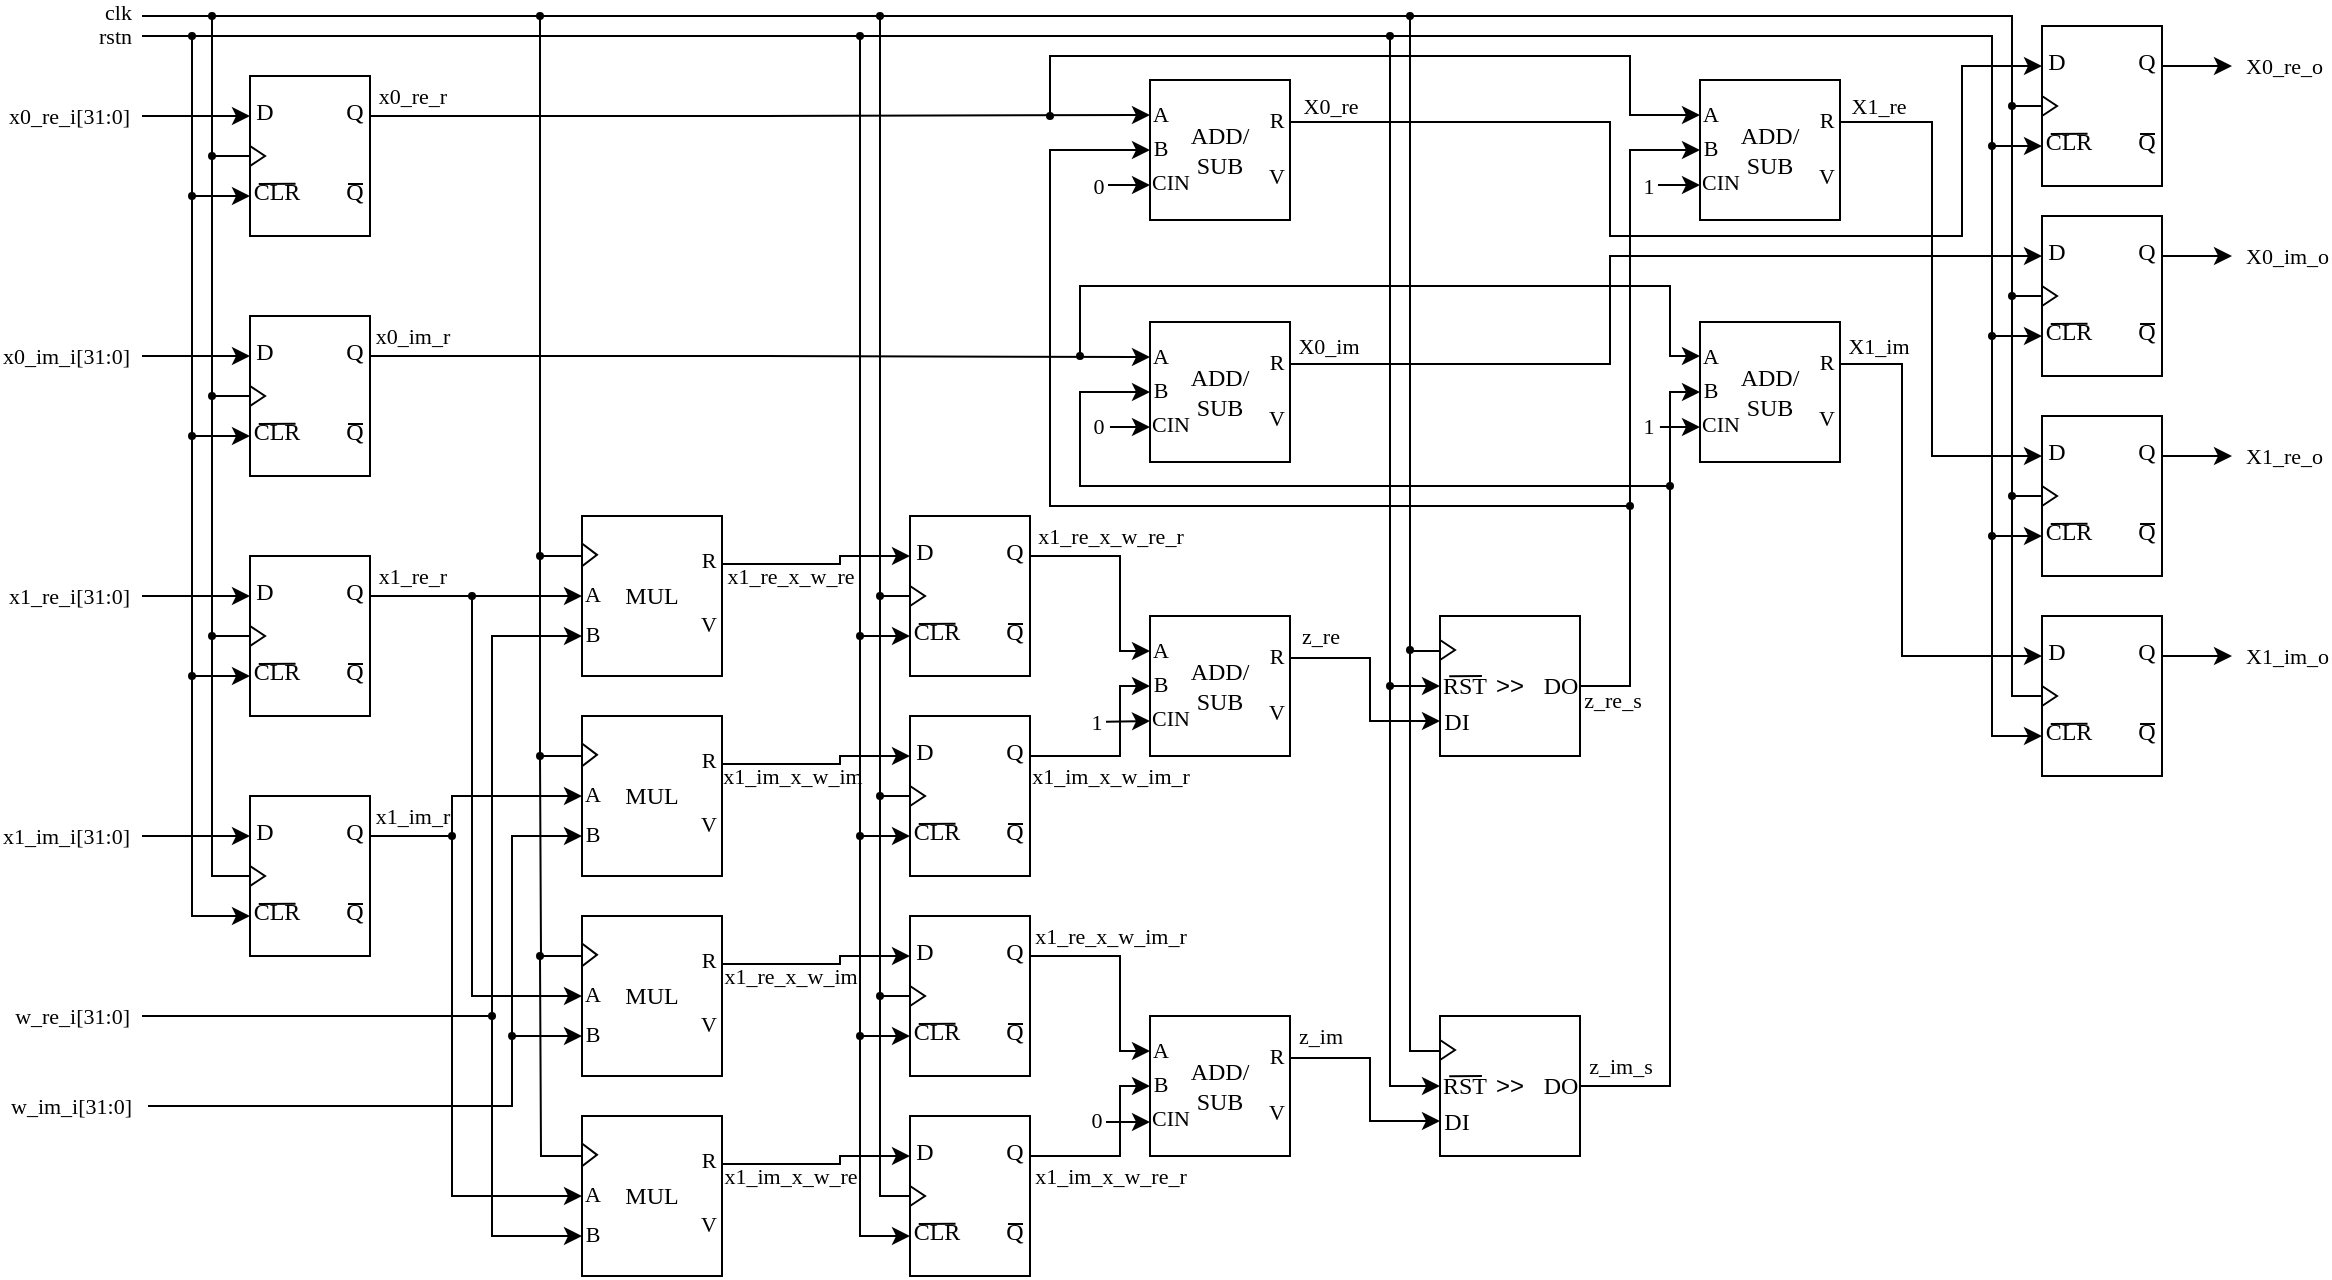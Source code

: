 <mxfile version="26.0.16">
  <diagram name="Page-1" id="58cdce13-f638-feb5-8d6f-7d28b1aa9fa0">
    <mxGraphModel dx="2089" dy="528" grid="1" gridSize="5" guides="1" tooltips="1" connect="1" arrows="1" fold="1" page="1" pageScale="1" pageWidth="1100" pageHeight="850" background="none" math="0" shadow="0">
      <root>
        <mxCell id="0" />
        <mxCell id="1" parent="0" />
        <mxCell id="nh-JWcSBpbhqLz3bGZsN-216" value="x1_re_r" style="edgeStyle=none;shape=connector;rounded=0;orthogonalLoop=1;jettySize=auto;html=1;exitX=1;exitY=0.25;exitDx=0;exitDy=0;exitPerimeter=0;strokeColor=default;align=center;verticalAlign=middle;fontFamily=NewsGotT;fontSize=11;fontColor=default;labelBackgroundColor=default;startArrow=none;startFill=0;startSize=3;endArrow=classic;entryX=0;entryY=0.5;entryDx=0;entryDy=0;entryPerimeter=0;endFill=1;" parent="1" target="nh-JWcSBpbhqLz3bGZsN-167" edge="1">
          <mxGeometry x="-0.604" y="10" relative="1" as="geometry">
            <mxPoint x="274" y="340.5" as="targetPoint" />
            <mxPoint x="194.0" y="340" as="sourcePoint" />
            <mxPoint as="offset" />
          </mxGeometry>
        </mxCell>
        <mxCell id="nh-JWcSBpbhqLz3bGZsN-66" value="" style="endArrow=none;html=1;rounded=0;endFill=0;fontFamily=NewsGotT;entryX=0;entryY=0.5;entryDx=0;entryDy=0;edgeStyle=orthogonalEdgeStyle;" parent="1" target="nh-JWcSBpbhqLz3bGZsN-3" edge="1">
          <mxGeometry width="50" height="50" relative="1" as="geometry">
            <mxPoint x="80" y="50" as="sourcePoint" />
            <mxPoint x="158" y="120" as="targetPoint" />
            <Array as="points">
              <mxPoint x="115" y="50" />
              <mxPoint x="115" y="120" />
            </Array>
          </mxGeometry>
        </mxCell>
        <mxCell id="nh-JWcSBpbhqLz3bGZsN-67" value="clk" style="edgeLabel;html=1;align=right;verticalAlign=middle;resizable=0;points=[];fontFamily=NewsGotT;labelBackgroundColor=none;" parent="nh-JWcSBpbhqLz3bGZsN-66" vertex="1" connectable="0">
          <mxGeometry x="-0.244" y="1" relative="1" as="geometry">
            <mxPoint x="-41" y="-14" as="offset" />
          </mxGeometry>
        </mxCell>
        <mxCell id="nh-JWcSBpbhqLz3bGZsN-95" value="" style="endArrow=none;html=1;rounded=0;startArrow=oval;startFill=1;startSize=3;fontFamily=NewsGotT;entryX=0;entryY=0.25;entryDx=0;entryDy=0;entryPerimeter=0;edgeStyle=orthogonalEdgeStyle;" parent="1" target="nh-JWcSBpbhqLz3bGZsN-167" edge="1">
          <mxGeometry width="50" height="50" relative="1" as="geometry">
            <mxPoint x="115" y="50" as="sourcePoint" />
            <mxPoint x="359" y="320" as="targetPoint" />
            <Array as="points">
              <mxPoint x="279" y="50" />
              <mxPoint x="279" y="320" />
            </Array>
          </mxGeometry>
        </mxCell>
        <mxCell id="nh-JWcSBpbhqLz3bGZsN-97" value="x0_re_i[31:0]" style="endArrow=classic;html=1;rounded=0;align=right;entryX=0;entryY=0.25;entryDx=0;entryDy=0;fontFamily=NewsGotT;" parent="1" target="nh-JWcSBpbhqLz3bGZsN-1" edge="1">
          <mxGeometry x="-1" y="-5" width="50" height="50" relative="1" as="geometry">
            <mxPoint x="80" y="100" as="sourcePoint" />
            <mxPoint x="163.0" y="100.44" as="targetPoint" />
            <mxPoint x="-5" y="-5" as="offset" />
          </mxGeometry>
        </mxCell>
        <mxCell id="nh-JWcSBpbhqLz3bGZsN-98" value="x0_im_i[31:0]" style="endArrow=classic;html=1;rounded=0;entryX=0;entryY=0.25;entryDx=0;entryDy=0;align=right;fontFamily=NewsGotT;" parent="1" target="nh-JWcSBpbhqLz3bGZsN-299" edge="1">
          <mxGeometry x="-1" y="-5" width="50" height="50" relative="1" as="geometry">
            <mxPoint x="80" y="220" as="sourcePoint" />
            <mxPoint x="163.0" y="220" as="targetPoint" />
            <mxPoint x="-5" y="-5" as="offset" />
          </mxGeometry>
        </mxCell>
        <mxCell id="nh-JWcSBpbhqLz3bGZsN-115" value="x1_re_i[31:0]" style="endArrow=classic;html=1;rounded=0;align=right;entryX=0;entryY=0.25;entryDx=0;entryDy=0;fontFamily=NewsGotT;" parent="1" target="nh-JWcSBpbhqLz3bGZsN-308" edge="1">
          <mxGeometry x="-1" y="-5" width="50" height="50" relative="1" as="geometry">
            <mxPoint x="80" y="340" as="sourcePoint" />
            <mxPoint x="163.0" y="340" as="targetPoint" />
            <mxPoint x="-5" y="-5" as="offset" />
          </mxGeometry>
        </mxCell>
        <mxCell id="nh-JWcSBpbhqLz3bGZsN-116" value="x1_im_i[31:0]" style="endArrow=classic;html=1;rounded=0;entryX=0;entryY=0.25;entryDx=0;entryDy=0;align=right;fontFamily=NewsGotT;" parent="1" target="nh-JWcSBpbhqLz3bGZsN-317" edge="1">
          <mxGeometry x="-1" y="-5" width="50" height="50" relative="1" as="geometry">
            <mxPoint x="80" y="460" as="sourcePoint" />
            <mxPoint x="163.0" y="460" as="targetPoint" />
            <mxPoint x="-5" y="-5" as="offset" />
          </mxGeometry>
        </mxCell>
        <mxCell id="nh-JWcSBpbhqLz3bGZsN-117" value="" style="endArrow=oval;html=1;rounded=0;exitX=0;exitY=0.5;exitDx=0;exitDy=0;endFill=1;startSize=3;endSize=3;edgeStyle=orthogonalEdgeStyle;" parent="1" source="nh-JWcSBpbhqLz3bGZsN-299" edge="1">
          <mxGeometry width="50" height="50" relative="1" as="geometry">
            <mxPoint x="134.0" y="240" as="sourcePoint" />
            <mxPoint x="115" y="120" as="targetPoint" />
            <Array as="points">
              <mxPoint x="115" y="240" />
            </Array>
          </mxGeometry>
        </mxCell>
        <mxCell id="nh-JWcSBpbhqLz3bGZsN-118" value="" style="endArrow=oval;html=1;rounded=0;exitX=0;exitY=0.5;exitDx=0;exitDy=0;endFill=1;startSize=3;endSize=3;exitPerimeter=0;" parent="1" edge="1">
          <mxGeometry width="50" height="50" relative="1" as="geometry">
            <mxPoint x="134.0" y="360" as="sourcePoint" />
            <mxPoint x="115" y="240" as="targetPoint" />
            <Array as="points">
              <mxPoint x="115" y="360" />
            </Array>
          </mxGeometry>
        </mxCell>
        <mxCell id="nh-JWcSBpbhqLz3bGZsN-119" value="" style="endArrow=oval;html=1;rounded=0;exitX=0;exitY=0.5;exitDx=0;exitDy=0;endFill=1;startSize=3;endSize=3;" parent="1" edge="1">
          <mxGeometry width="50" height="50" relative="1" as="geometry">
            <mxPoint x="134.0" y="480" as="sourcePoint" />
            <mxPoint x="115" y="360" as="targetPoint" />
            <Array as="points">
              <mxPoint x="115" y="480" />
            </Array>
          </mxGeometry>
        </mxCell>
        <mxCell id="nh-JWcSBpbhqLz3bGZsN-120" value="" style="endArrow=classic;html=1;rounded=0;entryX=0;entryY=0.75;entryDx=0;entryDy=0;endFill=1;fontFamily=NewsGotT;edgeStyle=orthogonalEdgeStyle;" parent="1" target="nh-JWcSBpbhqLz3bGZsN-1" edge="1">
          <mxGeometry width="50" height="50" relative="1" as="geometry">
            <mxPoint x="80" y="60" as="sourcePoint" />
            <mxPoint x="153" y="140" as="targetPoint" />
            <Array as="points">
              <mxPoint x="105" y="60" />
              <mxPoint x="105" y="140" />
            </Array>
          </mxGeometry>
        </mxCell>
        <mxCell id="nh-JWcSBpbhqLz3bGZsN-121" value="rstn" style="edgeLabel;html=1;align=right;verticalAlign=middle;resizable=0;points=[];fontFamily=NewsGotT;labelBackgroundColor=none;" parent="nh-JWcSBpbhqLz3bGZsN-120" vertex="1" connectable="0">
          <mxGeometry x="-0.244" y="1" relative="1" as="geometry">
            <mxPoint x="-31" y="-26" as="offset" />
          </mxGeometry>
        </mxCell>
        <mxCell id="nh-JWcSBpbhqLz3bGZsN-123" value="" style="endArrow=oval;html=1;rounded=0;exitX=0;exitY=0.75;exitDx=0;exitDy=0;endFill=1;startSize=6;endSize=3;startArrow=classic;startFill=1;edgeStyle=orthogonalEdgeStyle;" parent="1" source="nh-JWcSBpbhqLz3bGZsN-299" edge="1">
          <mxGeometry width="50" height="50" relative="1" as="geometry">
            <mxPoint x="134.0" y="260" as="sourcePoint" />
            <mxPoint x="105" y="140" as="targetPoint" />
            <Array as="points">
              <mxPoint x="105" y="260" />
            </Array>
          </mxGeometry>
        </mxCell>
        <mxCell id="nh-JWcSBpbhqLz3bGZsN-124" value="" style="endArrow=oval;html=1;rounded=0;exitX=0;exitY=0.75;exitDx=0;exitDy=0;endFill=1;startSize=6;endSize=3;startArrow=classic;startFill=1;edgeStyle=orthogonalEdgeStyle;" parent="1" source="nh-JWcSBpbhqLz3bGZsN-308" edge="1">
          <mxGeometry width="50" height="50" relative="1" as="geometry">
            <mxPoint x="134.0" y="380" as="sourcePoint" />
            <mxPoint x="105" y="260" as="targetPoint" />
            <Array as="points">
              <mxPoint x="105" y="380" />
            </Array>
          </mxGeometry>
        </mxCell>
        <mxCell id="nh-JWcSBpbhqLz3bGZsN-125" value="" style="endArrow=oval;html=1;rounded=0;exitX=0;exitY=0.75;exitDx=0;exitDy=0;endFill=1;startSize=6;endSize=3;startArrow=classic;startFill=1;edgeStyle=orthogonalEdgeStyle;" parent="1" edge="1">
          <mxGeometry width="50" height="50" relative="1" as="geometry">
            <mxPoint x="134.0" y="500" as="sourcePoint" />
            <mxPoint x="105" y="380" as="targetPoint" />
            <Array as="points">
              <mxPoint x="105" y="500" />
              <mxPoint x="105" y="380" />
            </Array>
          </mxGeometry>
        </mxCell>
        <mxCell id="nh-JWcSBpbhqLz3bGZsN-164" value="" style="group;fontFamily=NewsGotT;" parent="1" vertex="1" connectable="0">
          <mxGeometry x="584" y="350" width="73" height="70" as="geometry" />
        </mxCell>
        <mxCell id="nh-JWcSBpbhqLz3bGZsN-156" value="&lt;font&gt;ADD/&lt;br&gt;SUB&lt;br&gt;&lt;/font&gt;" style="rounded=0;whiteSpace=wrap;html=1;points=[[0,0.25,0,0,0],[0,0.5,0,0,0],[0,0.75,0,0,0],[1,0.3,0,0,0],[1,0.7,0,0,0]];fontFamily=NewsGotT;" parent="nh-JWcSBpbhqLz3bGZsN-164" vertex="1">
          <mxGeometry width="70" height="70" as="geometry" />
        </mxCell>
        <mxCell id="nh-JWcSBpbhqLz3bGZsN-157" value="A" style="text;html=1;align=center;verticalAlign=middle;resizable=0;points=[];autosize=1;strokeColor=none;fillColor=none;fontSize=11;spacing=-6;fontFamily=NewsGotT;" parent="nh-JWcSBpbhqLz3bGZsN-164" vertex="1">
          <mxGeometry y="12" width="10" height="10" as="geometry" />
        </mxCell>
        <mxCell id="nh-JWcSBpbhqLz3bGZsN-158" value="B" style="text;html=1;align=center;verticalAlign=middle;resizable=0;points=[];autosize=1;strokeColor=none;fillColor=none;fontSize=11;spacing=-6;fontFamily=NewsGotT;" parent="nh-JWcSBpbhqLz3bGZsN-164" vertex="1">
          <mxGeometry y="29" width="10" height="10" as="geometry" />
        </mxCell>
        <mxCell id="nh-JWcSBpbhqLz3bGZsN-159" value="CIN" style="text;html=1;align=center;verticalAlign=middle;resizable=0;points=[];autosize=1;strokeColor=none;fillColor=none;fontSize=11;spacing=-8;fontFamily=NewsGotT;" parent="nh-JWcSBpbhqLz3bGZsN-164" vertex="1">
          <mxGeometry y="46" width="20" height="10" as="geometry" />
        </mxCell>
        <mxCell id="nh-JWcSBpbhqLz3bGZsN-162" value="R" style="text;html=1;align=center;verticalAlign=middle;resizable=0;points=[];autosize=1;strokeColor=none;fillColor=none;fontSize=11;spacing=-6;fontFamily=NewsGotT;" parent="nh-JWcSBpbhqLz3bGZsN-164" vertex="1">
          <mxGeometry x="58" y="15" width="10" height="10" as="geometry" />
        </mxCell>
        <mxCell id="nh-JWcSBpbhqLz3bGZsN-163" value="V" style="text;html=1;align=center;verticalAlign=middle;resizable=0;points=[];autosize=1;strokeColor=none;fillColor=none;fontSize=11;spacing=-6;fontFamily=NewsGotT;" parent="nh-JWcSBpbhqLz3bGZsN-164" vertex="1">
          <mxGeometry x="58" y="43" width="10" height="10" as="geometry" />
        </mxCell>
        <mxCell id="nh-JWcSBpbhqLz3bGZsN-175" value="" style="group" parent="1" vertex="1" connectable="0">
          <mxGeometry x="300" y="300" width="70" height="80" as="geometry" />
        </mxCell>
        <mxCell id="nh-JWcSBpbhqLz3bGZsN-167" value="&lt;font&gt;MUL&lt;/font&gt;" style="rounded=0;whiteSpace=wrap;html=1;points=[[0,0.25,0,0,0],[0,0.5,0,0,0],[0,0.75,0,0,0],[1,0.3,0,0,0],[1,0.7,0,0,0]];fontFamily=NewsGotT;" parent="nh-JWcSBpbhqLz3bGZsN-175" vertex="1">
          <mxGeometry width="70" height="80" as="geometry" />
        </mxCell>
        <mxCell id="nh-JWcSBpbhqLz3bGZsN-168" value="A" style="text;html=1;align=center;verticalAlign=middle;resizable=0;points=[];autosize=1;strokeColor=none;fillColor=none;fontSize=11;spacing=-6;fontFamily=NewsGotT;" parent="nh-JWcSBpbhqLz3bGZsN-175" vertex="1">
          <mxGeometry y="34.286" width="10" height="10" as="geometry" />
        </mxCell>
        <mxCell id="nh-JWcSBpbhqLz3bGZsN-169" value="B" style="text;html=1;align=center;verticalAlign=middle;resizable=0;points=[];autosize=1;strokeColor=none;fillColor=none;fontSize=11;spacing=-6;fontFamily=NewsGotT;" parent="nh-JWcSBpbhqLz3bGZsN-175" vertex="1">
          <mxGeometry y="53.714" width="10" height="10" as="geometry" />
        </mxCell>
        <mxCell id="nh-JWcSBpbhqLz3bGZsN-171" value="R" style="text;html=1;align=center;verticalAlign=middle;resizable=0;points=[];autosize=1;strokeColor=none;fillColor=none;fontSize=11;spacing=-6;fontFamily=NewsGotT;" parent="nh-JWcSBpbhqLz3bGZsN-175" vertex="1">
          <mxGeometry x="58" y="17.143" width="10" height="10" as="geometry" />
        </mxCell>
        <mxCell id="nh-JWcSBpbhqLz3bGZsN-172" value="V" style="text;html=1;align=center;verticalAlign=middle;resizable=0;points=[];autosize=1;strokeColor=none;fillColor=none;fontSize=11;spacing=-6;fontFamily=NewsGotT;" parent="nh-JWcSBpbhqLz3bGZsN-175" vertex="1">
          <mxGeometry x="58" y="49.143" width="10" height="10" as="geometry" />
        </mxCell>
        <mxCell id="nh-JWcSBpbhqLz3bGZsN-174" value="" style="triangle;whiteSpace=wrap;html=1;fontFamily=NewsGotT;movable=1;resizable=1;rotatable=1;deletable=1;editable=1;locked=0;connectable=1;points=[];" parent="nh-JWcSBpbhqLz3bGZsN-175" vertex="1">
          <mxGeometry y="13.714" width="7.5" height="11.429" as="geometry" />
        </mxCell>
        <mxCell id="nh-JWcSBpbhqLz3bGZsN-178" value="w_re_i[31:0]" style="endArrow=classic;html=1;rounded=0;align=right;fontFamily=NewsGotT;entryX=0;entryY=0.75;entryDx=0;entryDy=0;entryPerimeter=0;edgeStyle=orthogonalEdgeStyle;" parent="1" target="nh-JWcSBpbhqLz3bGZsN-167" edge="1">
          <mxGeometry x="-1" y="5" width="50" height="50" relative="1" as="geometry">
            <mxPoint x="80" y="550" as="sourcePoint" />
            <mxPoint x="300" y="353.99" as="targetPoint" />
            <mxPoint x="-5" y="5" as="offset" />
            <Array as="points">
              <mxPoint x="255" y="550" />
              <mxPoint x="255" y="360" />
            </Array>
          </mxGeometry>
        </mxCell>
        <mxCell id="nh-JWcSBpbhqLz3bGZsN-179" value="" style="group" parent="1" vertex="1" connectable="0">
          <mxGeometry x="300" y="400" width="70" height="80" as="geometry" />
        </mxCell>
        <mxCell id="nh-JWcSBpbhqLz3bGZsN-180" value="&lt;font&gt;MUL&lt;/font&gt;" style="rounded=0;whiteSpace=wrap;html=1;points=[[0,0.25,0,0,0],[0,0.5,0,0,0],[0,0.75,0,0,0],[1,0.3,0,0,0],[1,0.7,0,0,0]];fontFamily=NewsGotT;" parent="nh-JWcSBpbhqLz3bGZsN-179" vertex="1">
          <mxGeometry width="70" height="80" as="geometry" />
        </mxCell>
        <mxCell id="nh-JWcSBpbhqLz3bGZsN-181" value="A" style="text;html=1;align=center;verticalAlign=middle;resizable=0;points=[];autosize=1;strokeColor=none;fillColor=none;fontSize=11;spacing=-6;fontFamily=NewsGotT;" parent="nh-JWcSBpbhqLz3bGZsN-179" vertex="1">
          <mxGeometry y="34.286" width="10" height="10" as="geometry" />
        </mxCell>
        <mxCell id="nh-JWcSBpbhqLz3bGZsN-182" value="B" style="text;html=1;align=center;verticalAlign=middle;resizable=0;points=[];autosize=1;strokeColor=none;fillColor=none;fontSize=11;spacing=-6;fontFamily=NewsGotT;" parent="nh-JWcSBpbhqLz3bGZsN-179" vertex="1">
          <mxGeometry y="53.714" width="10" height="10" as="geometry" />
        </mxCell>
        <mxCell id="nh-JWcSBpbhqLz3bGZsN-183" value="R" style="text;html=1;align=center;verticalAlign=middle;resizable=0;points=[];autosize=1;strokeColor=none;fillColor=none;fontSize=11;spacing=-6;fontFamily=NewsGotT;" parent="nh-JWcSBpbhqLz3bGZsN-179" vertex="1">
          <mxGeometry x="58" y="17.143" width="10" height="10" as="geometry" />
        </mxCell>
        <mxCell id="nh-JWcSBpbhqLz3bGZsN-184" value="V" style="text;html=1;align=center;verticalAlign=middle;resizable=0;points=[];autosize=1;strokeColor=none;fillColor=none;fontSize=11;spacing=-6;fontFamily=NewsGotT;" parent="nh-JWcSBpbhqLz3bGZsN-179" vertex="1">
          <mxGeometry x="58" y="49.143" width="10" height="10" as="geometry" />
        </mxCell>
        <mxCell id="nh-JWcSBpbhqLz3bGZsN-185" value="" style="triangle;whiteSpace=wrap;html=1;fontFamily=NewsGotT;movable=1;resizable=1;rotatable=1;deletable=1;editable=1;locked=0;connectable=1;points=[];" parent="nh-JWcSBpbhqLz3bGZsN-179" vertex="1">
          <mxGeometry y="13.714" width="7.5" height="11.429" as="geometry" />
        </mxCell>
        <mxCell id="nh-JWcSBpbhqLz3bGZsN-186" value="" style="endArrow=oval;html=1;rounded=0;exitX=0;exitY=0.25;exitDx=0;exitDy=0;exitPerimeter=0;endFill=1;startSize=3;endSize=3;edgeStyle=orthogonalEdgeStyle;" parent="1" source="nh-JWcSBpbhqLz3bGZsN-180" edge="1">
          <mxGeometry width="50" height="50" relative="1" as="geometry">
            <mxPoint x="289" y="370" as="sourcePoint" />
            <mxPoint x="279" y="320" as="targetPoint" />
            <Array as="points">
              <mxPoint x="279" y="420" />
              <mxPoint x="279" y="320" />
            </Array>
          </mxGeometry>
        </mxCell>
        <mxCell id="nh-JWcSBpbhqLz3bGZsN-188" value="w_im_i[31:0]" style="endArrow=classic;html=1;rounded=0;align=right;fontFamily=NewsGotT;entryX=0;entryY=0.75;entryDx=0;entryDy=0;entryPerimeter=0;edgeStyle=orthogonalEdgeStyle;" parent="1" target="nh-JWcSBpbhqLz3bGZsN-180" edge="1">
          <mxGeometry x="-0.994" y="-8" width="50" height="50" relative="1" as="geometry">
            <mxPoint x="83" y="595" as="sourcePoint" />
            <mxPoint x="343" y="540" as="targetPoint" />
            <mxPoint x="-8" y="-8" as="offset" />
            <Array as="points">
              <mxPoint x="265" y="595" />
              <mxPoint x="265" y="460" />
            </Array>
          </mxGeometry>
        </mxCell>
        <mxCell id="nh-JWcSBpbhqLz3bGZsN-189" value="" style="group" parent="1" vertex="1" connectable="0">
          <mxGeometry x="300" y="500" width="70" height="80" as="geometry" />
        </mxCell>
        <mxCell id="nh-JWcSBpbhqLz3bGZsN-190" value="&lt;font&gt;MUL&lt;/font&gt;" style="rounded=0;whiteSpace=wrap;html=1;points=[[0,0.25,0,0,0],[0,0.5,0,0,0],[0,0.75,0,0,0],[1,0.3,0,0,0],[1,0.7,0,0,0]];fontFamily=NewsGotT;" parent="nh-JWcSBpbhqLz3bGZsN-189" vertex="1">
          <mxGeometry width="70" height="80" as="geometry" />
        </mxCell>
        <mxCell id="nh-JWcSBpbhqLz3bGZsN-191" value="A" style="text;html=1;align=center;verticalAlign=middle;resizable=0;points=[];autosize=1;strokeColor=none;fillColor=none;fontSize=11;spacing=-6;fontFamily=NewsGotT;" parent="nh-JWcSBpbhqLz3bGZsN-189" vertex="1">
          <mxGeometry y="34.286" width="10" height="10" as="geometry" />
        </mxCell>
        <mxCell id="nh-JWcSBpbhqLz3bGZsN-192" value="B" style="text;html=1;align=center;verticalAlign=middle;resizable=0;points=[];autosize=1;strokeColor=none;fillColor=none;fontSize=11;spacing=-6;fontFamily=NewsGotT;" parent="nh-JWcSBpbhqLz3bGZsN-189" vertex="1">
          <mxGeometry y="53.714" width="10" height="10" as="geometry" />
        </mxCell>
        <mxCell id="nh-JWcSBpbhqLz3bGZsN-193" value="R" style="text;html=1;align=center;verticalAlign=middle;resizable=0;points=[];autosize=1;strokeColor=none;fillColor=none;fontSize=11;spacing=-6;fontFamily=NewsGotT;" parent="nh-JWcSBpbhqLz3bGZsN-189" vertex="1">
          <mxGeometry x="58" y="17.143" width="10" height="10" as="geometry" />
        </mxCell>
        <mxCell id="nh-JWcSBpbhqLz3bGZsN-194" value="V" style="text;html=1;align=center;verticalAlign=middle;resizable=0;points=[];autosize=1;strokeColor=none;fillColor=none;fontSize=11;spacing=-6;fontFamily=NewsGotT;" parent="nh-JWcSBpbhqLz3bGZsN-189" vertex="1">
          <mxGeometry x="58" y="49.143" width="10" height="10" as="geometry" />
        </mxCell>
        <mxCell id="nh-JWcSBpbhqLz3bGZsN-195" value="" style="triangle;whiteSpace=wrap;html=1;fontFamily=NewsGotT;movable=1;resizable=1;rotatable=1;deletable=1;editable=1;locked=0;connectable=1;points=[];" parent="nh-JWcSBpbhqLz3bGZsN-189" vertex="1">
          <mxGeometry y="13.714" width="7.5" height="11.429" as="geometry" />
        </mxCell>
        <mxCell id="nh-JWcSBpbhqLz3bGZsN-196" value="" style="group" parent="1" vertex="1" connectable="0">
          <mxGeometry x="300" y="600" width="70" height="80" as="geometry" />
        </mxCell>
        <mxCell id="nh-JWcSBpbhqLz3bGZsN-197" value="&lt;font&gt;MUL&lt;/font&gt;" style="rounded=0;whiteSpace=wrap;html=1;points=[[0,0.25,0,0,0],[0,0.5,0,0,0],[0,0.75,0,0,0],[1,0.3,0,0,0],[1,0.7,0,0,0]];fontFamily=NewsGotT;" parent="nh-JWcSBpbhqLz3bGZsN-196" vertex="1">
          <mxGeometry width="70" height="80" as="geometry" />
        </mxCell>
        <mxCell id="nh-JWcSBpbhqLz3bGZsN-198" value="A" style="text;html=1;align=center;verticalAlign=middle;resizable=0;points=[];autosize=1;strokeColor=none;fillColor=none;fontSize=11;spacing=-6;fontFamily=NewsGotT;" parent="nh-JWcSBpbhqLz3bGZsN-196" vertex="1">
          <mxGeometry y="34.286" width="10" height="10" as="geometry" />
        </mxCell>
        <mxCell id="nh-JWcSBpbhqLz3bGZsN-199" value="B" style="text;html=1;align=center;verticalAlign=middle;resizable=0;points=[];autosize=1;strokeColor=none;fillColor=none;fontSize=11;spacing=-6;fontFamily=NewsGotT;" parent="nh-JWcSBpbhqLz3bGZsN-196" vertex="1">
          <mxGeometry y="53.714" width="10" height="10" as="geometry" />
        </mxCell>
        <mxCell id="nh-JWcSBpbhqLz3bGZsN-200" value="R" style="text;html=1;align=center;verticalAlign=middle;resizable=0;points=[];autosize=1;strokeColor=none;fillColor=none;fontSize=11;spacing=-6;fontFamily=NewsGotT;" parent="nh-JWcSBpbhqLz3bGZsN-196" vertex="1">
          <mxGeometry x="58" y="17.143" width="10" height="10" as="geometry" />
        </mxCell>
        <mxCell id="nh-JWcSBpbhqLz3bGZsN-201" value="V" style="text;html=1;align=center;verticalAlign=middle;resizable=0;points=[];autosize=1;strokeColor=none;fillColor=none;fontSize=11;spacing=-6;fontFamily=NewsGotT;" parent="nh-JWcSBpbhqLz3bGZsN-196" vertex="1">
          <mxGeometry x="58" y="49.143" width="10" height="10" as="geometry" />
        </mxCell>
        <mxCell id="nh-JWcSBpbhqLz3bGZsN-202" value="" style="triangle;whiteSpace=wrap;html=1;fontFamily=NewsGotT;movable=1;resizable=1;rotatable=1;deletable=1;editable=1;locked=0;connectable=1;points=[];" parent="nh-JWcSBpbhqLz3bGZsN-196" vertex="1">
          <mxGeometry y="13.714" width="7.5" height="11.429" as="geometry" />
        </mxCell>
        <mxCell id="nh-JWcSBpbhqLz3bGZsN-205" value="" style="endArrow=oval;html=1;rounded=0;exitX=0;exitY=0.25;exitDx=0;exitDy=0;exitPerimeter=0;endFill=1;startSize=3;endSize=3;edgeStyle=orthogonalEdgeStyle;" parent="1" source="nh-JWcSBpbhqLz3bGZsN-190" edge="1">
          <mxGeometry width="50" height="50" relative="1" as="geometry">
            <mxPoint x="359" y="520" as="sourcePoint" />
            <mxPoint x="279" y="420" as="targetPoint" />
          </mxGeometry>
        </mxCell>
        <mxCell id="nh-JWcSBpbhqLz3bGZsN-206" value="" style="endArrow=oval;html=1;rounded=0;exitX=0;exitY=0.25;exitDx=0;exitDy=0;exitPerimeter=0;endFill=1;startSize=3;endSize=3;edgeStyle=orthogonalEdgeStyle;" parent="1" source="nh-JWcSBpbhqLz3bGZsN-197" edge="1">
          <mxGeometry width="50" height="50" relative="1" as="geometry">
            <mxPoint x="359" y="620" as="sourcePoint" />
            <mxPoint x="279" y="520" as="targetPoint" />
          </mxGeometry>
        </mxCell>
        <mxCell id="nh-JWcSBpbhqLz3bGZsN-245" value="" style="endArrow=classic;html=1;rounded=0;strokeColor=default;align=center;verticalAlign=middle;fontFamily=Helvetica;fontSize=11;fontColor=default;labelBackgroundColor=default;edgeStyle=orthogonalEdgeStyle;startSize=3;entryX=0;entryY=0.75;entryDx=0;entryDy=0;entryPerimeter=0;endFill=1;startArrow=oval;startFill=1;" parent="1" target="nh-JWcSBpbhqLz3bGZsN-197" edge="1">
          <mxGeometry width="50" height="50" relative="1" as="geometry">
            <mxPoint x="255" y="550" as="sourcePoint" />
            <mxPoint x="554" y="435" as="targetPoint" />
            <Array as="points">
              <mxPoint x="255" y="550" />
              <mxPoint x="255" y="660" />
            </Array>
          </mxGeometry>
        </mxCell>
        <mxCell id="nh-JWcSBpbhqLz3bGZsN-246" value="" style="endArrow=classic;html=1;rounded=0;strokeColor=default;align=center;verticalAlign=middle;fontFamily=Helvetica;fontSize=11;fontColor=default;labelBackgroundColor=default;edgeStyle=none;startSize=3;entryX=0;entryY=0.75;entryDx=0;entryDy=0;entryPerimeter=0;endFill=1;startArrow=oval;startFill=1;" parent="1" target="nh-JWcSBpbhqLz3bGZsN-190" edge="1">
          <mxGeometry width="50" height="50" relative="1" as="geometry">
            <mxPoint x="265" y="560" as="sourcePoint" />
            <mxPoint x="369" y="665" as="targetPoint" />
            <Array as="points" />
          </mxGeometry>
        </mxCell>
        <mxCell id="nh-JWcSBpbhqLz3bGZsN-247" value="x1_im_r" style="edgeStyle=orthogonalEdgeStyle;shape=connector;rounded=0;orthogonalLoop=1;jettySize=auto;html=1;exitX=1;exitY=0.25;exitDx=0;exitDy=0;entryX=0;entryY=0.5;entryDx=0;entryDy=0;entryPerimeter=0;strokeColor=default;align=center;verticalAlign=middle;fontFamily=NewsGotT;fontSize=11;fontColor=default;labelBackgroundColor=default;startArrow=none;startFill=0;startSize=3;endArrow=classic;endFill=1;" parent="1" target="nh-JWcSBpbhqLz3bGZsN-180" edge="1">
          <mxGeometry x="-0.667" y="10" relative="1" as="geometry">
            <mxPoint x="194.0" y="460" as="sourcePoint" />
            <Array as="points">
              <mxPoint x="235" y="460" />
              <mxPoint x="235" y="440" />
            </Array>
            <mxPoint as="offset" />
          </mxGeometry>
        </mxCell>
        <mxCell id="nh-JWcSBpbhqLz3bGZsN-248" value="" style="endArrow=classic;html=1;rounded=0;strokeColor=default;align=center;verticalAlign=middle;fontFamily=Helvetica;fontSize=11;fontColor=default;labelBackgroundColor=default;edgeStyle=orthogonalEdgeStyle;startSize=3;entryX=0;entryY=0.5;entryDx=0;entryDy=0;entryPerimeter=0;endFill=1;startArrow=oval;startFill=1;" parent="1" target="nh-JWcSBpbhqLz3bGZsN-190" edge="1">
          <mxGeometry width="50" height="50" relative="1" as="geometry">
            <mxPoint x="245" y="340" as="sourcePoint" />
            <mxPoint x="344" y="445" as="targetPoint" />
            <Array as="points">
              <mxPoint x="245" y="340" />
              <mxPoint x="245" y="540" />
            </Array>
          </mxGeometry>
        </mxCell>
        <mxCell id="nh-JWcSBpbhqLz3bGZsN-249" value="" style="endArrow=classic;html=1;rounded=0;strokeColor=default;align=center;verticalAlign=middle;fontFamily=Helvetica;fontSize=11;fontColor=default;labelBackgroundColor=default;edgeStyle=orthogonalEdgeStyle;startSize=3;entryX=0;entryY=0.5;entryDx=0;entryDy=0;entryPerimeter=0;endFill=1;startArrow=oval;startFill=1;" parent="1" target="nh-JWcSBpbhqLz3bGZsN-197" edge="1">
          <mxGeometry width="50" height="50" relative="1" as="geometry">
            <mxPoint x="235" y="460" as="sourcePoint" />
            <mxPoint x="374" y="640" as="targetPoint" />
            <Array as="points">
              <mxPoint x="235" y="460" />
              <mxPoint x="235" y="640" />
            </Array>
          </mxGeometry>
        </mxCell>
        <mxCell id="nh-JWcSBpbhqLz3bGZsN-289" value="" style="endArrow=none;html=1;rounded=0;strokeColor=default;align=center;verticalAlign=middle;fontFamily=Helvetica;fontSize=11;fontColor=default;labelBackgroundColor=default;edgeStyle=orthogonalEdgeStyle;startSize=3;entryX=0;entryY=0.5;entryDx=0;entryDy=0;startArrow=oval;startFill=1;" parent="1" target="nh-JWcSBpbhqLz3bGZsN-332" edge="1">
          <mxGeometry width="50" height="50" relative="1" as="geometry">
            <mxPoint x="279" y="50" as="sourcePoint" />
            <mxPoint x="544" y="340" as="targetPoint" />
            <Array as="points">
              <mxPoint x="449" y="50" />
              <mxPoint x="449" y="340" />
            </Array>
          </mxGeometry>
        </mxCell>
        <mxCell id="nh-JWcSBpbhqLz3bGZsN-297" value="" style="group" parent="1" vertex="1" connectable="0">
          <mxGeometry x="134" y="80" width="60" height="80" as="geometry" />
        </mxCell>
        <mxCell id="nh-JWcSBpbhqLz3bGZsN-1" value="" style="whiteSpace=wrap;html=1;verticalAlign=bottom;movable=1;resizable=1;rotatable=1;deletable=1;editable=1;locked=0;connectable=1;container=0;" parent="nh-JWcSBpbhqLz3bGZsN-297" vertex="1">
          <mxGeometry width="60" height="80" as="geometry" />
        </mxCell>
        <mxCell id="nh-JWcSBpbhqLz3bGZsN-2" value="D" style="text;html=1;align=center;verticalAlign=middle;resizable=1;points=[];autosize=1;strokeColor=none;fillColor=none;fontFamily=NewsGotT;spacing=-6;movable=1;rotatable=1;deletable=1;editable=1;locked=0;connectable=1;container=0;" parent="nh-JWcSBpbhqLz3bGZsN-297" vertex="1">
          <mxGeometry x="1.875" y="10" width="10" height="15" as="geometry" />
        </mxCell>
        <mxCell id="nh-JWcSBpbhqLz3bGZsN-3" value="" style="triangle;whiteSpace=wrap;html=1;fontFamily=NewsGotT;movable=1;resizable=1;rotatable=1;deletable=1;editable=1;locked=0;connectable=1;container=0;" parent="nh-JWcSBpbhqLz3bGZsN-297" vertex="1">
          <mxGeometry y="35" width="7.5" height="10" as="geometry" />
        </mxCell>
        <mxCell id="nh-JWcSBpbhqLz3bGZsN-4" value="CLR" style="text;html=1;align=center;verticalAlign=middle;resizable=1;points=[];autosize=1;strokeColor=none;fillColor=none;fontFamily=NewsGotT;spacing=-6;movable=1;rotatable=1;deletable=1;editable=1;locked=0;connectable=1;container=0;" parent="nh-JWcSBpbhqLz3bGZsN-297" vertex="1">
          <mxGeometry y="50" width="25" height="15" as="geometry" />
        </mxCell>
        <mxCell id="nh-JWcSBpbhqLz3bGZsN-5" value="Q" style="text;html=1;align=center;verticalAlign=middle;resizable=1;points=[];autosize=1;strokeColor=none;fillColor=none;fontFamily=NewsGotT;spacing=-6;movable=1;rotatable=1;deletable=1;editable=1;locked=0;connectable=1;container=0;" parent="nh-JWcSBpbhqLz3bGZsN-297" vertex="1">
          <mxGeometry x="47" y="10" width="10" height="15" as="geometry" />
        </mxCell>
        <mxCell id="nh-JWcSBpbhqLz3bGZsN-293" value="" style="endArrow=none;rounded=0;strokeWidth=1;labelBorderColor=none;fontColor=default;labelBackgroundColor=default;html=1;endSize=0;startSize=0;movable=1;resizable=1;rotatable=1;deletable=1;editable=1;locked=0;connectable=1;exitX=0.911;exitY=0.262;exitDx=0;exitDy=0;exitPerimeter=0;" parent="nh-JWcSBpbhqLz3bGZsN-297" edge="1">
          <mxGeometry width="50" height="50" relative="1" as="geometry">
            <mxPoint x="22.775" y="53.93" as="sourcePoint" />
            <mxPoint x="4.38" y="54" as="targetPoint" />
          </mxGeometry>
        </mxCell>
        <mxCell id="nh-JWcSBpbhqLz3bGZsN-8" value="Q" style="text;html=1;align=center;verticalAlign=middle;resizable=1;points=[];autosize=1;strokeColor=none;fillColor=none;fontFamily=NewsGotT;spacing=-6;movable=1;rotatable=1;deletable=1;editable=1;locked=0;connectable=1;container=0;" parent="nh-JWcSBpbhqLz3bGZsN-297" vertex="1">
          <mxGeometry x="47" y="50" width="10" height="15" as="geometry" />
        </mxCell>
        <mxCell id="nh-JWcSBpbhqLz3bGZsN-9" value="" style="endArrow=none;rounded=0;strokeWidth=1;labelBorderColor=none;fontColor=default;labelBackgroundColor=default;html=1;endSize=0;startSize=0;movable=1;resizable=1;rotatable=1;deletable=1;editable=1;locked=0;connectable=1;" parent="nh-JWcSBpbhqLz3bGZsN-297" edge="1">
          <mxGeometry width="50" height="50" relative="1" as="geometry">
            <mxPoint x="56.5" y="54" as="sourcePoint" />
            <mxPoint x="49" y="54" as="targetPoint" />
          </mxGeometry>
        </mxCell>
        <mxCell id="nh-JWcSBpbhqLz3bGZsN-298" value="" style="group" parent="1" vertex="1" connectable="0">
          <mxGeometry x="134" y="200" width="60" height="80" as="geometry" />
        </mxCell>
        <mxCell id="nh-JWcSBpbhqLz3bGZsN-299" value="" style="whiteSpace=wrap;html=1;verticalAlign=bottom;movable=1;resizable=1;rotatable=1;deletable=1;editable=1;locked=0;connectable=1;container=0;" parent="nh-JWcSBpbhqLz3bGZsN-298" vertex="1">
          <mxGeometry width="60" height="80" as="geometry" />
        </mxCell>
        <mxCell id="nh-JWcSBpbhqLz3bGZsN-300" value="D" style="text;html=1;align=center;verticalAlign=middle;resizable=1;points=[];autosize=1;strokeColor=none;fillColor=none;fontFamily=NewsGotT;spacing=-6;movable=1;rotatable=1;deletable=1;editable=1;locked=0;connectable=1;container=0;" parent="nh-JWcSBpbhqLz3bGZsN-298" vertex="1">
          <mxGeometry x="1.875" y="10" width="10" height="15" as="geometry" />
        </mxCell>
        <mxCell id="nh-JWcSBpbhqLz3bGZsN-301" value="" style="triangle;whiteSpace=wrap;html=1;fontFamily=NewsGotT;movable=1;resizable=1;rotatable=1;deletable=1;editable=1;locked=0;connectable=1;container=0;" parent="nh-JWcSBpbhqLz3bGZsN-298" vertex="1">
          <mxGeometry y="35" width="7.5" height="10" as="geometry" />
        </mxCell>
        <mxCell id="nh-JWcSBpbhqLz3bGZsN-302" value="CLR" style="text;html=1;align=center;verticalAlign=middle;resizable=1;points=[];autosize=1;strokeColor=none;fillColor=none;fontFamily=NewsGotT;spacing=-6;movable=1;rotatable=1;deletable=1;editable=1;locked=0;connectable=1;container=0;" parent="nh-JWcSBpbhqLz3bGZsN-298" vertex="1">
          <mxGeometry y="50" width="25" height="15" as="geometry" />
        </mxCell>
        <mxCell id="nh-JWcSBpbhqLz3bGZsN-303" value="Q" style="text;html=1;align=center;verticalAlign=middle;resizable=1;points=[];autosize=1;strokeColor=none;fillColor=none;fontFamily=NewsGotT;spacing=-6;movable=1;rotatable=1;deletable=1;editable=1;locked=0;connectable=1;container=0;" parent="nh-JWcSBpbhqLz3bGZsN-298" vertex="1">
          <mxGeometry x="47" y="10" width="10" height="15" as="geometry" />
        </mxCell>
        <mxCell id="nh-JWcSBpbhqLz3bGZsN-304" value="" style="endArrow=none;rounded=0;strokeWidth=1;labelBorderColor=none;fontColor=default;labelBackgroundColor=default;html=1;endSize=0;startSize=0;movable=1;resizable=1;rotatable=1;deletable=1;editable=1;locked=0;connectable=1;exitX=0.911;exitY=0.262;exitDx=0;exitDy=0;exitPerimeter=0;" parent="nh-JWcSBpbhqLz3bGZsN-298" edge="1">
          <mxGeometry width="50" height="50" relative="1" as="geometry">
            <mxPoint x="22.775" y="53.93" as="sourcePoint" />
            <mxPoint x="4.38" y="54" as="targetPoint" />
          </mxGeometry>
        </mxCell>
        <mxCell id="nh-JWcSBpbhqLz3bGZsN-305" value="Q" style="text;html=1;align=center;verticalAlign=middle;resizable=1;points=[];autosize=1;strokeColor=none;fillColor=none;fontFamily=NewsGotT;spacing=-6;movable=1;rotatable=1;deletable=1;editable=1;locked=0;connectable=1;container=0;" parent="nh-JWcSBpbhqLz3bGZsN-298" vertex="1">
          <mxGeometry x="47" y="50" width="10" height="15" as="geometry" />
        </mxCell>
        <mxCell id="nh-JWcSBpbhqLz3bGZsN-306" value="" style="endArrow=none;rounded=0;strokeWidth=1;labelBorderColor=none;fontColor=default;labelBackgroundColor=default;html=1;endSize=0;startSize=0;movable=1;resizable=1;rotatable=1;deletable=1;editable=1;locked=0;connectable=1;" parent="nh-JWcSBpbhqLz3bGZsN-298" edge="1">
          <mxGeometry width="50" height="50" relative="1" as="geometry">
            <mxPoint x="56.5" y="54" as="sourcePoint" />
            <mxPoint x="49" y="54" as="targetPoint" />
          </mxGeometry>
        </mxCell>
        <mxCell id="nh-JWcSBpbhqLz3bGZsN-307" value="" style="group" parent="1" vertex="1" connectable="0">
          <mxGeometry x="134" y="320" width="60" height="80" as="geometry" />
        </mxCell>
        <mxCell id="nh-JWcSBpbhqLz3bGZsN-308" value="" style="whiteSpace=wrap;html=1;verticalAlign=bottom;movable=1;resizable=1;rotatable=1;deletable=1;editable=1;locked=0;connectable=1;container=0;" parent="nh-JWcSBpbhqLz3bGZsN-307" vertex="1">
          <mxGeometry width="60" height="80" as="geometry" />
        </mxCell>
        <mxCell id="nh-JWcSBpbhqLz3bGZsN-309" value="D" style="text;html=1;align=center;verticalAlign=middle;resizable=1;points=[];autosize=1;strokeColor=none;fillColor=none;fontFamily=NewsGotT;spacing=-6;movable=1;rotatable=1;deletable=1;editable=1;locked=0;connectable=1;container=0;" parent="nh-JWcSBpbhqLz3bGZsN-307" vertex="1">
          <mxGeometry x="1.875" y="10" width="10" height="15" as="geometry" />
        </mxCell>
        <mxCell id="nh-JWcSBpbhqLz3bGZsN-310" value="" style="triangle;whiteSpace=wrap;html=1;fontFamily=NewsGotT;movable=1;resizable=1;rotatable=1;deletable=1;editable=1;locked=0;connectable=1;container=0;" parent="nh-JWcSBpbhqLz3bGZsN-307" vertex="1">
          <mxGeometry y="35" width="7.5" height="10" as="geometry" />
        </mxCell>
        <mxCell id="nh-JWcSBpbhqLz3bGZsN-311" value="CLR" style="text;html=1;align=center;verticalAlign=middle;resizable=1;points=[];autosize=1;strokeColor=none;fillColor=none;fontFamily=NewsGotT;spacing=-6;movable=1;rotatable=1;deletable=1;editable=1;locked=0;connectable=1;container=0;" parent="nh-JWcSBpbhqLz3bGZsN-307" vertex="1">
          <mxGeometry y="50" width="25" height="15" as="geometry" />
        </mxCell>
        <mxCell id="nh-JWcSBpbhqLz3bGZsN-312" value="Q" style="text;html=1;align=center;verticalAlign=middle;resizable=1;points=[];autosize=1;strokeColor=none;fillColor=none;fontFamily=NewsGotT;spacing=-6;movable=1;rotatable=1;deletable=1;editable=1;locked=0;connectable=1;container=0;" parent="nh-JWcSBpbhqLz3bGZsN-307" vertex="1">
          <mxGeometry x="47" y="10" width="10" height="15" as="geometry" />
        </mxCell>
        <mxCell id="nh-JWcSBpbhqLz3bGZsN-313" value="" style="endArrow=none;rounded=0;strokeWidth=1;labelBorderColor=none;fontColor=default;labelBackgroundColor=default;html=1;endSize=0;startSize=0;movable=1;resizable=1;rotatable=1;deletable=1;editable=1;locked=0;connectable=1;exitX=0.911;exitY=0.262;exitDx=0;exitDy=0;exitPerimeter=0;" parent="nh-JWcSBpbhqLz3bGZsN-307" edge="1">
          <mxGeometry width="50" height="50" relative="1" as="geometry">
            <mxPoint x="22.775" y="53.93" as="sourcePoint" />
            <mxPoint x="4.38" y="54" as="targetPoint" />
          </mxGeometry>
        </mxCell>
        <mxCell id="nh-JWcSBpbhqLz3bGZsN-314" value="Q" style="text;html=1;align=center;verticalAlign=middle;resizable=1;points=[];autosize=1;strokeColor=none;fillColor=none;fontFamily=NewsGotT;spacing=-6;movable=1;rotatable=1;deletable=1;editable=1;locked=0;connectable=1;container=0;" parent="nh-JWcSBpbhqLz3bGZsN-307" vertex="1">
          <mxGeometry x="47" y="50" width="10" height="15" as="geometry" />
        </mxCell>
        <mxCell id="nh-JWcSBpbhqLz3bGZsN-315" value="" style="endArrow=none;rounded=0;strokeWidth=1;labelBorderColor=none;fontColor=default;labelBackgroundColor=default;html=1;endSize=0;startSize=0;movable=1;resizable=1;rotatable=1;deletable=1;editable=1;locked=0;connectable=1;" parent="nh-JWcSBpbhqLz3bGZsN-307" edge="1">
          <mxGeometry width="50" height="50" relative="1" as="geometry">
            <mxPoint x="56.5" y="54" as="sourcePoint" />
            <mxPoint x="49" y="54" as="targetPoint" />
          </mxGeometry>
        </mxCell>
        <mxCell id="nh-JWcSBpbhqLz3bGZsN-316" value="" style="group" parent="1" vertex="1" connectable="0">
          <mxGeometry x="134" y="440" width="60" height="80" as="geometry" />
        </mxCell>
        <mxCell id="nh-JWcSBpbhqLz3bGZsN-317" value="" style="whiteSpace=wrap;html=1;verticalAlign=bottom;movable=1;resizable=1;rotatable=1;deletable=1;editable=1;locked=0;connectable=1;container=0;" parent="nh-JWcSBpbhqLz3bGZsN-316" vertex="1">
          <mxGeometry width="60" height="80" as="geometry" />
        </mxCell>
        <mxCell id="nh-JWcSBpbhqLz3bGZsN-318" value="D" style="text;html=1;align=center;verticalAlign=middle;resizable=1;points=[];autosize=1;strokeColor=none;fillColor=none;fontFamily=NewsGotT;spacing=-6;movable=1;rotatable=1;deletable=1;editable=1;locked=0;connectable=1;container=0;" parent="nh-JWcSBpbhqLz3bGZsN-316" vertex="1">
          <mxGeometry x="1.875" y="10" width="10" height="15" as="geometry" />
        </mxCell>
        <mxCell id="nh-JWcSBpbhqLz3bGZsN-319" value="" style="triangle;whiteSpace=wrap;html=1;fontFamily=NewsGotT;movable=1;resizable=1;rotatable=1;deletable=1;editable=1;locked=0;connectable=1;container=0;" parent="nh-JWcSBpbhqLz3bGZsN-316" vertex="1">
          <mxGeometry y="35" width="7.5" height="10" as="geometry" />
        </mxCell>
        <mxCell id="nh-JWcSBpbhqLz3bGZsN-320" value="CLR" style="text;html=1;align=center;verticalAlign=middle;resizable=1;points=[];autosize=1;strokeColor=none;fillColor=none;fontFamily=NewsGotT;spacing=-6;movable=1;rotatable=1;deletable=1;editable=1;locked=0;connectable=1;container=0;" parent="nh-JWcSBpbhqLz3bGZsN-316" vertex="1">
          <mxGeometry y="50" width="25" height="15" as="geometry" />
        </mxCell>
        <mxCell id="nh-JWcSBpbhqLz3bGZsN-321" value="Q" style="text;html=1;align=center;verticalAlign=middle;resizable=1;points=[];autosize=1;strokeColor=none;fillColor=none;fontFamily=NewsGotT;spacing=-6;movable=1;rotatable=1;deletable=1;editable=1;locked=0;connectable=1;container=0;" parent="nh-JWcSBpbhqLz3bGZsN-316" vertex="1">
          <mxGeometry x="47" y="10" width="10" height="15" as="geometry" />
        </mxCell>
        <mxCell id="nh-JWcSBpbhqLz3bGZsN-322" value="" style="endArrow=none;rounded=0;strokeWidth=1;labelBorderColor=none;fontColor=default;labelBackgroundColor=default;html=1;endSize=0;startSize=0;movable=1;resizable=1;rotatable=1;deletable=1;editable=1;locked=0;connectable=1;exitX=0.911;exitY=0.262;exitDx=0;exitDy=0;exitPerimeter=0;" parent="nh-JWcSBpbhqLz3bGZsN-316" edge="1">
          <mxGeometry width="50" height="50" relative="1" as="geometry">
            <mxPoint x="22.775" y="53.93" as="sourcePoint" />
            <mxPoint x="4.38" y="54" as="targetPoint" />
          </mxGeometry>
        </mxCell>
        <mxCell id="nh-JWcSBpbhqLz3bGZsN-323" value="Q" style="text;html=1;align=center;verticalAlign=middle;resizable=1;points=[];autosize=1;strokeColor=none;fillColor=none;fontFamily=NewsGotT;spacing=-6;movable=1;rotatable=1;deletable=1;editable=1;locked=0;connectable=1;container=0;" parent="nh-JWcSBpbhqLz3bGZsN-316" vertex="1">
          <mxGeometry x="47" y="50" width="10" height="15" as="geometry" />
        </mxCell>
        <mxCell id="nh-JWcSBpbhqLz3bGZsN-324" value="" style="endArrow=none;rounded=0;strokeWidth=1;labelBorderColor=none;fontColor=default;labelBackgroundColor=default;html=1;endSize=0;startSize=0;movable=1;resizable=1;rotatable=1;deletable=1;editable=1;locked=0;connectable=1;" parent="nh-JWcSBpbhqLz3bGZsN-316" edge="1">
          <mxGeometry width="50" height="50" relative="1" as="geometry">
            <mxPoint x="56.5" y="54" as="sourcePoint" />
            <mxPoint x="49" y="54" as="targetPoint" />
          </mxGeometry>
        </mxCell>
        <mxCell id="nh-JWcSBpbhqLz3bGZsN-331" value="" style="group" parent="1" vertex="1" connectable="0">
          <mxGeometry x="464" y="300" width="60" height="80" as="geometry" />
        </mxCell>
        <mxCell id="nh-JWcSBpbhqLz3bGZsN-332" value="" style="whiteSpace=wrap;html=1;verticalAlign=bottom;movable=1;resizable=1;rotatable=1;deletable=1;editable=1;locked=0;connectable=1;container=0;" parent="nh-JWcSBpbhqLz3bGZsN-331" vertex="1">
          <mxGeometry width="60" height="80" as="geometry" />
        </mxCell>
        <mxCell id="nh-JWcSBpbhqLz3bGZsN-333" value="D" style="text;html=1;align=center;verticalAlign=middle;resizable=1;points=[];autosize=1;strokeColor=none;fillColor=none;fontFamily=NewsGotT;spacing=-6;movable=1;rotatable=1;deletable=1;editable=1;locked=0;connectable=1;container=0;" parent="nh-JWcSBpbhqLz3bGZsN-331" vertex="1">
          <mxGeometry x="1.875" y="10" width="10" height="15" as="geometry" />
        </mxCell>
        <mxCell id="nh-JWcSBpbhqLz3bGZsN-334" value="" style="triangle;whiteSpace=wrap;html=1;fontFamily=NewsGotT;movable=1;resizable=1;rotatable=1;deletable=1;editable=1;locked=0;connectable=1;container=0;" parent="nh-JWcSBpbhqLz3bGZsN-331" vertex="1">
          <mxGeometry y="35" width="7.5" height="10" as="geometry" />
        </mxCell>
        <mxCell id="nh-JWcSBpbhqLz3bGZsN-335" value="CLR" style="text;html=1;align=center;verticalAlign=middle;resizable=1;points=[];autosize=1;strokeColor=none;fillColor=none;fontFamily=NewsGotT;spacing=-6;movable=1;rotatable=1;deletable=1;editable=1;locked=0;connectable=1;container=0;" parent="nh-JWcSBpbhqLz3bGZsN-331" vertex="1">
          <mxGeometry y="50" width="25" height="15" as="geometry" />
        </mxCell>
        <mxCell id="nh-JWcSBpbhqLz3bGZsN-336" value="Q" style="text;html=1;align=center;verticalAlign=middle;resizable=1;points=[];autosize=1;strokeColor=none;fillColor=none;fontFamily=NewsGotT;spacing=-6;movable=1;rotatable=1;deletable=1;editable=1;locked=0;connectable=1;container=0;" parent="nh-JWcSBpbhqLz3bGZsN-331" vertex="1">
          <mxGeometry x="47" y="10" width="10" height="15" as="geometry" />
        </mxCell>
        <mxCell id="nh-JWcSBpbhqLz3bGZsN-337" value="" style="endArrow=none;rounded=0;strokeWidth=1;labelBorderColor=none;fontColor=default;labelBackgroundColor=default;html=1;endSize=0;startSize=0;movable=1;resizable=1;rotatable=1;deletable=1;editable=1;locked=0;connectable=1;exitX=0.911;exitY=0.262;exitDx=0;exitDy=0;exitPerimeter=0;" parent="nh-JWcSBpbhqLz3bGZsN-331" edge="1">
          <mxGeometry width="50" height="50" relative="1" as="geometry">
            <mxPoint x="22.775" y="53.93" as="sourcePoint" />
            <mxPoint x="4.38" y="54" as="targetPoint" />
          </mxGeometry>
        </mxCell>
        <mxCell id="nh-JWcSBpbhqLz3bGZsN-338" value="Q" style="text;html=1;align=center;verticalAlign=middle;resizable=1;points=[];autosize=1;strokeColor=none;fillColor=none;fontFamily=NewsGotT;spacing=-6;movable=1;rotatable=1;deletable=1;editable=1;locked=0;connectable=1;container=0;" parent="nh-JWcSBpbhqLz3bGZsN-331" vertex="1">
          <mxGeometry x="47" y="50" width="10" height="15" as="geometry" />
        </mxCell>
        <mxCell id="nh-JWcSBpbhqLz3bGZsN-339" value="" style="endArrow=none;rounded=0;strokeWidth=1;labelBorderColor=none;fontColor=default;labelBackgroundColor=default;html=1;endSize=0;startSize=0;movable=1;resizable=1;rotatable=1;deletable=1;editable=1;locked=0;connectable=1;" parent="nh-JWcSBpbhqLz3bGZsN-331" edge="1">
          <mxGeometry width="50" height="50" relative="1" as="geometry">
            <mxPoint x="56.5" y="54" as="sourcePoint" />
            <mxPoint x="49" y="54" as="targetPoint" />
          </mxGeometry>
        </mxCell>
        <mxCell id="nh-JWcSBpbhqLz3bGZsN-340" value="" style="group" parent="1" vertex="1" connectable="0">
          <mxGeometry x="464" y="400" width="60" height="80" as="geometry" />
        </mxCell>
        <mxCell id="nh-JWcSBpbhqLz3bGZsN-341" value="" style="whiteSpace=wrap;html=1;verticalAlign=bottom;movable=1;resizable=1;rotatable=1;deletable=1;editable=1;locked=0;connectable=1;container=0;" parent="nh-JWcSBpbhqLz3bGZsN-340" vertex="1">
          <mxGeometry width="60" height="80" as="geometry" />
        </mxCell>
        <mxCell id="nh-JWcSBpbhqLz3bGZsN-342" value="D" style="text;html=1;align=center;verticalAlign=middle;resizable=1;points=[];autosize=1;strokeColor=none;fillColor=none;fontFamily=NewsGotT;spacing=-6;movable=1;rotatable=1;deletable=1;editable=1;locked=0;connectable=1;container=0;" parent="nh-JWcSBpbhqLz3bGZsN-340" vertex="1">
          <mxGeometry x="1.875" y="10" width="10" height="15" as="geometry" />
        </mxCell>
        <mxCell id="nh-JWcSBpbhqLz3bGZsN-343" value="" style="triangle;whiteSpace=wrap;html=1;fontFamily=NewsGotT;movable=1;resizable=1;rotatable=1;deletable=1;editable=1;locked=0;connectable=1;container=0;" parent="nh-JWcSBpbhqLz3bGZsN-340" vertex="1">
          <mxGeometry y="35" width="7.5" height="10" as="geometry" />
        </mxCell>
        <mxCell id="nh-JWcSBpbhqLz3bGZsN-344" value="CLR" style="text;html=1;align=center;verticalAlign=middle;resizable=1;points=[];autosize=1;strokeColor=none;fillColor=none;fontFamily=NewsGotT;spacing=-6;movable=1;rotatable=1;deletable=1;editable=1;locked=0;connectable=1;container=0;" parent="nh-JWcSBpbhqLz3bGZsN-340" vertex="1">
          <mxGeometry y="50" width="25" height="15" as="geometry" />
        </mxCell>
        <mxCell id="nh-JWcSBpbhqLz3bGZsN-345" value="Q" style="text;html=1;align=center;verticalAlign=middle;resizable=1;points=[];autosize=1;strokeColor=none;fillColor=none;fontFamily=NewsGotT;spacing=-6;movable=1;rotatable=1;deletable=1;editable=1;locked=0;connectable=1;container=0;" parent="nh-JWcSBpbhqLz3bGZsN-340" vertex="1">
          <mxGeometry x="47" y="10" width="10" height="15" as="geometry" />
        </mxCell>
        <mxCell id="nh-JWcSBpbhqLz3bGZsN-346" value="" style="endArrow=none;rounded=0;strokeWidth=1;labelBorderColor=none;fontColor=default;labelBackgroundColor=default;html=1;endSize=0;startSize=0;movable=1;resizable=1;rotatable=1;deletable=1;editable=1;locked=0;connectable=1;exitX=0.911;exitY=0.262;exitDx=0;exitDy=0;exitPerimeter=0;" parent="nh-JWcSBpbhqLz3bGZsN-340" edge="1">
          <mxGeometry width="50" height="50" relative="1" as="geometry">
            <mxPoint x="22.775" y="53.93" as="sourcePoint" />
            <mxPoint x="4.38" y="54" as="targetPoint" />
          </mxGeometry>
        </mxCell>
        <mxCell id="nh-JWcSBpbhqLz3bGZsN-347" value="Q" style="text;html=1;align=center;verticalAlign=middle;resizable=1;points=[];autosize=1;strokeColor=none;fillColor=none;fontFamily=NewsGotT;spacing=-6;movable=1;rotatable=1;deletable=1;editable=1;locked=0;connectable=1;container=0;" parent="nh-JWcSBpbhqLz3bGZsN-340" vertex="1">
          <mxGeometry x="47" y="50" width="10" height="15" as="geometry" />
        </mxCell>
        <mxCell id="nh-JWcSBpbhqLz3bGZsN-348" value="" style="endArrow=none;rounded=0;strokeWidth=1;labelBorderColor=none;fontColor=default;labelBackgroundColor=default;html=1;endSize=0;startSize=0;movable=1;resizable=1;rotatable=1;deletable=1;editable=1;locked=0;connectable=1;" parent="nh-JWcSBpbhqLz3bGZsN-340" edge="1">
          <mxGeometry width="50" height="50" relative="1" as="geometry">
            <mxPoint x="56.5" y="54" as="sourcePoint" />
            <mxPoint x="49" y="54" as="targetPoint" />
          </mxGeometry>
        </mxCell>
        <mxCell id="nh-JWcSBpbhqLz3bGZsN-349" value="" style="group" parent="1" vertex="1" connectable="0">
          <mxGeometry x="464" y="500" width="60" height="80" as="geometry" />
        </mxCell>
        <mxCell id="nh-JWcSBpbhqLz3bGZsN-350" value="" style="whiteSpace=wrap;html=1;verticalAlign=bottom;movable=1;resizable=1;rotatable=1;deletable=1;editable=1;locked=0;connectable=1;container=0;" parent="nh-JWcSBpbhqLz3bGZsN-349" vertex="1">
          <mxGeometry width="60" height="80" as="geometry" />
        </mxCell>
        <mxCell id="nh-JWcSBpbhqLz3bGZsN-351" value="D" style="text;html=1;align=center;verticalAlign=middle;resizable=1;points=[];autosize=1;strokeColor=none;fillColor=none;fontFamily=NewsGotT;spacing=-6;movable=1;rotatable=1;deletable=1;editable=1;locked=0;connectable=1;container=0;" parent="nh-JWcSBpbhqLz3bGZsN-349" vertex="1">
          <mxGeometry x="1.875" y="10" width="10" height="15" as="geometry" />
        </mxCell>
        <mxCell id="nh-JWcSBpbhqLz3bGZsN-352" value="" style="triangle;whiteSpace=wrap;html=1;fontFamily=NewsGotT;movable=1;resizable=1;rotatable=1;deletable=1;editable=1;locked=0;connectable=1;container=0;" parent="nh-JWcSBpbhqLz3bGZsN-349" vertex="1">
          <mxGeometry y="35" width="7.5" height="10" as="geometry" />
        </mxCell>
        <mxCell id="nh-JWcSBpbhqLz3bGZsN-353" value="CLR" style="text;html=1;align=center;verticalAlign=middle;resizable=1;points=[];autosize=1;strokeColor=none;fillColor=none;fontFamily=NewsGotT;spacing=-6;movable=1;rotatable=1;deletable=1;editable=1;locked=0;connectable=1;container=0;" parent="nh-JWcSBpbhqLz3bGZsN-349" vertex="1">
          <mxGeometry y="50" width="25" height="15" as="geometry" />
        </mxCell>
        <mxCell id="nh-JWcSBpbhqLz3bGZsN-354" value="Q" style="text;html=1;align=center;verticalAlign=middle;resizable=1;points=[];autosize=1;strokeColor=none;fillColor=none;fontFamily=NewsGotT;spacing=-6;movable=1;rotatable=1;deletable=1;editable=1;locked=0;connectable=1;container=0;" parent="nh-JWcSBpbhqLz3bGZsN-349" vertex="1">
          <mxGeometry x="47" y="10" width="10" height="15" as="geometry" />
        </mxCell>
        <mxCell id="nh-JWcSBpbhqLz3bGZsN-355" value="" style="endArrow=none;rounded=0;strokeWidth=1;labelBorderColor=none;fontColor=default;labelBackgroundColor=default;html=1;endSize=0;startSize=0;movable=1;resizable=1;rotatable=1;deletable=1;editable=1;locked=0;connectable=1;exitX=0.911;exitY=0.262;exitDx=0;exitDy=0;exitPerimeter=0;" parent="nh-JWcSBpbhqLz3bGZsN-349" edge="1">
          <mxGeometry width="50" height="50" relative="1" as="geometry">
            <mxPoint x="22.775" y="53.93" as="sourcePoint" />
            <mxPoint x="4.38" y="54" as="targetPoint" />
          </mxGeometry>
        </mxCell>
        <mxCell id="nh-JWcSBpbhqLz3bGZsN-356" value="Q" style="text;html=1;align=center;verticalAlign=middle;resizable=1;points=[];autosize=1;strokeColor=none;fillColor=none;fontFamily=NewsGotT;spacing=-6;movable=1;rotatable=1;deletable=1;editable=1;locked=0;connectable=1;container=0;" parent="nh-JWcSBpbhqLz3bGZsN-349" vertex="1">
          <mxGeometry x="47" y="50" width="10" height="15" as="geometry" />
        </mxCell>
        <mxCell id="nh-JWcSBpbhqLz3bGZsN-357" value="" style="endArrow=none;rounded=0;strokeWidth=1;labelBorderColor=none;fontColor=default;labelBackgroundColor=default;html=1;endSize=0;startSize=0;movable=1;resizable=1;rotatable=1;deletable=1;editable=1;locked=0;connectable=1;" parent="nh-JWcSBpbhqLz3bGZsN-349" edge="1">
          <mxGeometry width="50" height="50" relative="1" as="geometry">
            <mxPoint x="56.5" y="54" as="sourcePoint" />
            <mxPoint x="49" y="54" as="targetPoint" />
          </mxGeometry>
        </mxCell>
        <mxCell id="nh-JWcSBpbhqLz3bGZsN-358" value="" style="group" parent="1" vertex="1" connectable="0">
          <mxGeometry x="464" y="600" width="60" height="80" as="geometry" />
        </mxCell>
        <mxCell id="nh-JWcSBpbhqLz3bGZsN-359" value="" style="whiteSpace=wrap;html=1;verticalAlign=bottom;movable=1;resizable=1;rotatable=1;deletable=1;editable=1;locked=0;connectable=1;container=0;" parent="nh-JWcSBpbhqLz3bGZsN-358" vertex="1">
          <mxGeometry width="60" height="80" as="geometry" />
        </mxCell>
        <mxCell id="nh-JWcSBpbhqLz3bGZsN-360" value="D" style="text;html=1;align=center;verticalAlign=middle;resizable=1;points=[];autosize=1;strokeColor=none;fillColor=none;fontFamily=NewsGotT;spacing=-6;movable=1;rotatable=1;deletable=1;editable=1;locked=0;connectable=1;container=0;" parent="nh-JWcSBpbhqLz3bGZsN-358" vertex="1">
          <mxGeometry x="1.875" y="10" width="10" height="15" as="geometry" />
        </mxCell>
        <mxCell id="nh-JWcSBpbhqLz3bGZsN-361" value="" style="triangle;whiteSpace=wrap;html=1;fontFamily=NewsGotT;movable=1;resizable=1;rotatable=1;deletable=1;editable=1;locked=0;connectable=1;container=0;" parent="nh-JWcSBpbhqLz3bGZsN-358" vertex="1">
          <mxGeometry y="35" width="7.5" height="10" as="geometry" />
        </mxCell>
        <mxCell id="nh-JWcSBpbhqLz3bGZsN-362" value="CLR" style="text;html=1;align=center;verticalAlign=middle;resizable=1;points=[];autosize=1;strokeColor=none;fillColor=none;fontFamily=NewsGotT;spacing=-6;movable=1;rotatable=1;deletable=1;editable=1;locked=0;connectable=1;container=0;" parent="nh-JWcSBpbhqLz3bGZsN-358" vertex="1">
          <mxGeometry y="50" width="25" height="15" as="geometry" />
        </mxCell>
        <mxCell id="nh-JWcSBpbhqLz3bGZsN-363" value="Q" style="text;html=1;align=center;verticalAlign=middle;resizable=1;points=[];autosize=1;strokeColor=none;fillColor=none;fontFamily=NewsGotT;spacing=-6;movable=1;rotatable=1;deletable=1;editable=1;locked=0;connectable=1;container=0;" parent="nh-JWcSBpbhqLz3bGZsN-358" vertex="1">
          <mxGeometry x="47" y="10" width="10" height="15" as="geometry" />
        </mxCell>
        <mxCell id="nh-JWcSBpbhqLz3bGZsN-364" value="" style="endArrow=none;rounded=0;strokeWidth=1;labelBorderColor=none;fontColor=default;labelBackgroundColor=default;html=1;endSize=0;startSize=0;movable=1;resizable=1;rotatable=1;deletable=1;editable=1;locked=0;connectable=1;exitX=0.911;exitY=0.262;exitDx=0;exitDy=0;exitPerimeter=0;" parent="nh-JWcSBpbhqLz3bGZsN-358" edge="1">
          <mxGeometry width="50" height="50" relative="1" as="geometry">
            <mxPoint x="22.775" y="53.93" as="sourcePoint" />
            <mxPoint x="4.38" y="54" as="targetPoint" />
          </mxGeometry>
        </mxCell>
        <mxCell id="nh-JWcSBpbhqLz3bGZsN-365" value="Q" style="text;html=1;align=center;verticalAlign=middle;resizable=1;points=[];autosize=1;strokeColor=none;fillColor=none;fontFamily=NewsGotT;spacing=-6;movable=1;rotatable=1;deletable=1;editable=1;locked=0;connectable=1;container=0;" parent="nh-JWcSBpbhqLz3bGZsN-358" vertex="1">
          <mxGeometry x="47" y="50" width="10" height="15" as="geometry" />
        </mxCell>
        <mxCell id="nh-JWcSBpbhqLz3bGZsN-366" value="" style="endArrow=none;rounded=0;strokeWidth=1;labelBorderColor=none;fontColor=default;labelBackgroundColor=default;html=1;endSize=0;startSize=0;movable=1;resizable=1;rotatable=1;deletable=1;editable=1;locked=0;connectable=1;" parent="nh-JWcSBpbhqLz3bGZsN-358" edge="1">
          <mxGeometry width="50" height="50" relative="1" as="geometry">
            <mxPoint x="56.5" y="54" as="sourcePoint" />
            <mxPoint x="49" y="54" as="targetPoint" />
          </mxGeometry>
        </mxCell>
        <mxCell id="nh-JWcSBpbhqLz3bGZsN-368" value="" style="endArrow=none;html=1;rounded=0;strokeColor=default;align=center;verticalAlign=middle;fontFamily=Helvetica;fontSize=11;fontColor=default;labelBackgroundColor=default;edgeStyle=orthogonalEdgeStyle;startSize=3;entryX=0;entryY=0.5;entryDx=0;entryDy=0;endFill=0;startArrow=oval;startFill=1;" parent="1" target="nh-JWcSBpbhqLz3bGZsN-341" edge="1">
          <mxGeometry width="50" height="50" relative="1" as="geometry">
            <mxPoint x="449" y="340" as="sourcePoint" />
            <mxPoint x="489" y="285" as="targetPoint" />
            <Array as="points">
              <mxPoint x="449" y="340" />
              <mxPoint x="449" y="440" />
            </Array>
          </mxGeometry>
        </mxCell>
        <mxCell id="nh-JWcSBpbhqLz3bGZsN-370" value="" style="endArrow=none;html=1;rounded=0;strokeColor=default;align=center;verticalAlign=middle;fontFamily=Helvetica;fontSize=11;fontColor=default;labelBackgroundColor=default;edgeStyle=orthogonalEdgeStyle;startSize=3;entryX=0;entryY=0.5;entryDx=0;entryDy=0;endFill=0;startArrow=oval;startFill=1;" parent="1" edge="1">
          <mxGeometry width="50" height="50" relative="1" as="geometry">
            <mxPoint x="449" y="440" as="sourcePoint" />
            <mxPoint x="464" y="540" as="targetPoint" />
            <Array as="points">
              <mxPoint x="449" y="440" />
              <mxPoint x="449" y="540" />
            </Array>
          </mxGeometry>
        </mxCell>
        <mxCell id="nh-JWcSBpbhqLz3bGZsN-371" value="" style="endArrow=none;html=1;rounded=0;strokeColor=default;align=center;verticalAlign=middle;fontFamily=Helvetica;fontSize=11;fontColor=default;labelBackgroundColor=default;edgeStyle=orthogonalEdgeStyle;startSize=3;entryX=0;entryY=0.5;entryDx=0;entryDy=0;endFill=0;startArrow=oval;startFill=1;" parent="1" edge="1">
          <mxGeometry width="50" height="50" relative="1" as="geometry">
            <mxPoint x="449" y="540" as="sourcePoint" />
            <mxPoint x="464" y="640" as="targetPoint" />
            <Array as="points">
              <mxPoint x="449" y="540" />
              <mxPoint x="449" y="640" />
            </Array>
          </mxGeometry>
        </mxCell>
        <mxCell id="nh-JWcSBpbhqLz3bGZsN-372" value="" style="endArrow=classic;html=1;rounded=0;strokeColor=default;align=center;verticalAlign=middle;fontFamily=Helvetica;fontSize=11;fontColor=default;labelBackgroundColor=default;edgeStyle=orthogonalEdgeStyle;startSize=3;entryX=0;entryY=0.75;entryDx=0;entryDy=0;startArrow=oval;startFill=1;" parent="1" target="nh-JWcSBpbhqLz3bGZsN-332" edge="1">
          <mxGeometry width="50" height="50" relative="1" as="geometry">
            <mxPoint x="105" y="60" as="sourcePoint" />
            <mxPoint x="519" y="175" as="targetPoint" />
            <Array as="points">
              <mxPoint x="439" y="60" />
              <mxPoint x="439" y="360" />
            </Array>
          </mxGeometry>
        </mxCell>
        <mxCell id="nh-JWcSBpbhqLz3bGZsN-373" value="" style="endArrow=classic;html=1;rounded=0;strokeColor=default;align=center;verticalAlign=middle;fontFamily=Helvetica;fontSize=11;fontColor=default;labelBackgroundColor=default;edgeStyle=orthogonalEdgeStyle;startSize=3;entryX=0;entryY=0.75;entryDx=0;entryDy=0;startArrow=oval;startFill=1;" parent="1" target="nh-JWcSBpbhqLz3bGZsN-341" edge="1">
          <mxGeometry width="50" height="50" relative="1" as="geometry">
            <mxPoint x="439" y="360" as="sourcePoint" />
            <mxPoint x="114" y="415" as="targetPoint" />
            <Array as="points">
              <mxPoint x="439" y="360" />
              <mxPoint x="439" y="460" />
            </Array>
          </mxGeometry>
        </mxCell>
        <mxCell id="nh-JWcSBpbhqLz3bGZsN-374" value="" style="endArrow=classic;html=1;rounded=0;strokeColor=default;align=center;verticalAlign=middle;fontFamily=Helvetica;fontSize=11;fontColor=default;labelBackgroundColor=default;edgeStyle=orthogonalEdgeStyle;startSize=3;entryX=0;entryY=0.75;entryDx=0;entryDy=0;startArrow=oval;startFill=1;" parent="1" edge="1">
          <mxGeometry width="50" height="50" relative="1" as="geometry">
            <mxPoint x="439" y="460" as="sourcePoint" />
            <mxPoint x="464" y="560" as="targetPoint" />
            <Array as="points">
              <mxPoint x="439" y="460" />
              <mxPoint x="439" y="560" />
            </Array>
          </mxGeometry>
        </mxCell>
        <mxCell id="nh-JWcSBpbhqLz3bGZsN-375" value="" style="endArrow=classic;html=1;rounded=0;strokeColor=default;align=center;verticalAlign=middle;fontFamily=Helvetica;fontSize=11;fontColor=default;labelBackgroundColor=default;edgeStyle=orthogonalEdgeStyle;startSize=3;entryX=0;entryY=0.75;entryDx=0;entryDy=0;startArrow=oval;startFill=1;" parent="1" edge="1">
          <mxGeometry width="50" height="50" relative="1" as="geometry">
            <mxPoint x="439" y="560" as="sourcePoint" />
            <mxPoint x="464" y="660" as="targetPoint" />
            <Array as="points">
              <mxPoint x="439" y="560" />
              <mxPoint x="439" y="660" />
            </Array>
          </mxGeometry>
        </mxCell>
        <mxCell id="nh-JWcSBpbhqLz3bGZsN-377" value="x1_re_x_w_re" style="edgeStyle=orthogonalEdgeStyle;shape=connector;rounded=0;orthogonalLoop=1;jettySize=auto;html=1;exitX=1;exitY=0.3;exitDx=0;exitDy=0;exitPerimeter=0;entryX=0;entryY=0.25;entryDx=0;entryDy=0;strokeColor=default;align=center;verticalAlign=middle;fontFamily=NewsGotT;fontSize=11;fontColor=default;labelBackgroundColor=none;startArrow=none;startFill=0;startSize=3;endArrow=classic;endFill=1;" parent="1" source="nh-JWcSBpbhqLz3bGZsN-167" target="nh-JWcSBpbhqLz3bGZsN-332" edge="1">
          <mxGeometry x="-0.306" y="-6" relative="1" as="geometry">
            <Array as="points">
              <mxPoint x="429" y="324" />
              <mxPoint x="429" y="320" />
            </Array>
            <mxPoint as="offset" />
          </mxGeometry>
        </mxCell>
        <mxCell id="nh-JWcSBpbhqLz3bGZsN-378" value="x1_im_x_w_im" style="edgeStyle=orthogonalEdgeStyle;shape=connector;rounded=0;orthogonalLoop=1;jettySize=auto;html=1;exitX=1;exitY=0.3;exitDx=0;exitDy=0;exitPerimeter=0;entryX=0;entryY=0.25;entryDx=0;entryDy=0;strokeColor=default;align=center;verticalAlign=middle;fontFamily=NewsGotT;fontSize=11;fontColor=default;labelBackgroundColor=none;startArrow=none;startFill=0;startSize=3;endArrow=classic;endFill=1;" parent="1" source="nh-JWcSBpbhqLz3bGZsN-180" target="nh-JWcSBpbhqLz3bGZsN-341" edge="1">
          <mxGeometry x="-0.286" y="-6" relative="1" as="geometry">
            <Array as="points">
              <mxPoint x="429" y="424" />
              <mxPoint x="429" y="420" />
            </Array>
            <mxPoint as="offset" />
          </mxGeometry>
        </mxCell>
        <mxCell id="nh-JWcSBpbhqLz3bGZsN-379" value="x1_re_x_w_im" style="edgeStyle=orthogonalEdgeStyle;shape=connector;rounded=0;orthogonalLoop=1;jettySize=auto;html=1;exitX=1;exitY=0.3;exitDx=0;exitDy=0;exitPerimeter=0;entryX=0;entryY=0.25;entryDx=0;entryDy=0;strokeColor=default;align=center;verticalAlign=middle;fontFamily=NewsGotT;fontSize=11;fontColor=default;labelBackgroundColor=none;startArrow=none;startFill=0;startSize=3;endArrow=classic;endFill=1;" parent="1" source="nh-JWcSBpbhqLz3bGZsN-190" target="nh-JWcSBpbhqLz3bGZsN-350" edge="1">
          <mxGeometry x="-0.306" y="-6" relative="1" as="geometry">
            <mxPoint x="370" y="524" as="sourcePoint" />
            <mxPoint x="430" y="520" as="targetPoint" />
            <Array as="points">
              <mxPoint x="429" y="524" />
              <mxPoint x="429" y="520" />
            </Array>
            <mxPoint as="offset" />
          </mxGeometry>
        </mxCell>
        <mxCell id="nh-JWcSBpbhqLz3bGZsN-380" value="x1_im_x_w_re" style="edgeStyle=orthogonalEdgeStyle;shape=connector;rounded=0;orthogonalLoop=1;jettySize=auto;html=1;exitX=1;exitY=0.3;exitDx=0;exitDy=0;exitPerimeter=0;entryX=0;entryY=0.25;entryDx=0;entryDy=0;strokeColor=default;align=center;verticalAlign=middle;fontFamily=NewsGotT;fontSize=11;fontColor=default;labelBackgroundColor=none;startArrow=none;startFill=0;startSize=3;endArrow=classic;endFill=1;" parent="1" target="nh-JWcSBpbhqLz3bGZsN-359" edge="1">
          <mxGeometry x="-0.306" y="-6" relative="1" as="geometry">
            <mxPoint x="370" y="624" as="sourcePoint" />
            <mxPoint x="430" y="620" as="targetPoint" />
            <Array as="points">
              <mxPoint x="429" y="624" />
              <mxPoint x="429" y="620" />
            </Array>
            <mxPoint as="offset" />
          </mxGeometry>
        </mxCell>
        <mxCell id="nh-JWcSBpbhqLz3bGZsN-382" value="" style="group;fontFamily=NewsGotT;" parent="1" vertex="1" connectable="0">
          <mxGeometry x="584" y="550" width="73" height="70" as="geometry" />
        </mxCell>
        <mxCell id="nh-JWcSBpbhqLz3bGZsN-383" value="&lt;font&gt;ADD/&lt;br&gt;SUB&lt;br&gt;&lt;/font&gt;" style="rounded=0;whiteSpace=wrap;html=1;points=[[0,0.25,0,0,0],[0,0.5,0,0,0],[0,0.75,0,0,0],[1,0.3,0,0,0],[1,0.7,0,0,0]];fontFamily=NewsGotT;" parent="nh-JWcSBpbhqLz3bGZsN-382" vertex="1">
          <mxGeometry width="70" height="70" as="geometry" />
        </mxCell>
        <mxCell id="nh-JWcSBpbhqLz3bGZsN-384" value="A" style="text;html=1;align=center;verticalAlign=middle;resizable=0;points=[];autosize=1;strokeColor=none;fillColor=none;fontSize=11;spacing=-6;fontFamily=NewsGotT;" parent="nh-JWcSBpbhqLz3bGZsN-382" vertex="1">
          <mxGeometry y="12" width="10" height="10" as="geometry" />
        </mxCell>
        <mxCell id="nh-JWcSBpbhqLz3bGZsN-385" value="B" style="text;html=1;align=center;verticalAlign=middle;resizable=0;points=[];autosize=1;strokeColor=none;fillColor=none;fontSize=11;spacing=-6;fontFamily=NewsGotT;" parent="nh-JWcSBpbhqLz3bGZsN-382" vertex="1">
          <mxGeometry y="29" width="10" height="10" as="geometry" />
        </mxCell>
        <mxCell id="nh-JWcSBpbhqLz3bGZsN-386" value="CIN" style="text;html=1;align=center;verticalAlign=middle;resizable=0;points=[];autosize=1;strokeColor=none;fillColor=none;fontSize=11;spacing=-8;fontFamily=NewsGotT;" parent="nh-JWcSBpbhqLz3bGZsN-382" vertex="1">
          <mxGeometry y="46" width="20" height="10" as="geometry" />
        </mxCell>
        <mxCell id="nh-JWcSBpbhqLz3bGZsN-387" value="R" style="text;html=1;align=center;verticalAlign=middle;resizable=0;points=[];autosize=1;strokeColor=none;fillColor=none;fontSize=11;spacing=-6;fontFamily=NewsGotT;" parent="nh-JWcSBpbhqLz3bGZsN-382" vertex="1">
          <mxGeometry x="58" y="15" width="10" height="10" as="geometry" />
        </mxCell>
        <mxCell id="nh-JWcSBpbhqLz3bGZsN-388" value="V" style="text;html=1;align=center;verticalAlign=middle;resizable=0;points=[];autosize=1;strokeColor=none;fillColor=none;fontSize=11;spacing=-6;fontFamily=NewsGotT;" parent="nh-JWcSBpbhqLz3bGZsN-382" vertex="1">
          <mxGeometry x="58" y="43" width="10" height="10" as="geometry" />
        </mxCell>
        <mxCell id="nh-JWcSBpbhqLz3bGZsN-390" value="x1_re_x_w_re_r" style="edgeStyle=orthogonalEdgeStyle;shape=connector;rounded=0;orthogonalLoop=1;jettySize=auto;html=1;exitX=1;exitY=0.25;exitDx=0;exitDy=0;entryX=0;entryY=0.25;entryDx=0;entryDy=0;entryPerimeter=0;strokeColor=default;align=center;verticalAlign=middle;fontFamily=NewsGotT;fontSize=11;fontColor=default;labelBackgroundColor=default;startArrow=none;startFill=0;startSize=3;endArrow=classic;endFill=1;" parent="1" source="nh-JWcSBpbhqLz3bGZsN-332" target="nh-JWcSBpbhqLz3bGZsN-156" edge="1">
          <mxGeometry x="-0.256" y="10" relative="1" as="geometry">
            <Array as="points">
              <mxPoint x="569" y="320" />
              <mxPoint x="569" y="367" />
            </Array>
            <mxPoint as="offset" />
          </mxGeometry>
        </mxCell>
        <mxCell id="nh-JWcSBpbhqLz3bGZsN-391" value="x1_im_x_w_im_r" style="edgeStyle=orthogonalEdgeStyle;shape=connector;rounded=0;orthogonalLoop=1;jettySize=auto;html=1;exitX=1;exitY=0.25;exitDx=0;exitDy=0;entryX=0;entryY=0.5;entryDx=0;entryDy=0;entryPerimeter=0;strokeColor=default;align=center;verticalAlign=middle;fontFamily=NewsGotT;fontSize=11;fontColor=default;labelBackgroundColor=default;startArrow=none;startFill=0;startSize=3;endArrow=classic;endFill=1;" parent="1" source="nh-JWcSBpbhqLz3bGZsN-341" target="nh-JWcSBpbhqLz3bGZsN-156" edge="1">
          <mxGeometry x="-0.158" y="-10" relative="1" as="geometry">
            <Array as="points">
              <mxPoint x="569" y="420" />
              <mxPoint x="569" y="385" />
            </Array>
            <mxPoint as="offset" />
          </mxGeometry>
        </mxCell>
        <mxCell id="nh-JWcSBpbhqLz3bGZsN-392" value="1" style="text;html=1;align=center;verticalAlign=middle;resizable=0;points=[];autosize=1;strokeColor=none;fillColor=none;fontFamily=NewsGotT;fontSize=11;fontColor=default;labelBackgroundColor=default;spacing=-7;" parent="1" vertex="1">
          <mxGeometry x="552" y="398" width="10" height="10" as="geometry" />
        </mxCell>
        <mxCell id="nh-JWcSBpbhqLz3bGZsN-395" style="edgeStyle=none;shape=connector;rounded=0;orthogonalLoop=1;jettySize=auto;html=1;entryX=0;entryY=0.75;entryDx=0;entryDy=0;entryPerimeter=0;strokeColor=default;align=center;verticalAlign=middle;fontFamily=Helvetica;fontSize=11;fontColor=default;labelBackgroundColor=default;startArrow=none;startFill=0;startSize=3;endArrow=classic;endFill=1;" parent="1" source="nh-JWcSBpbhqLz3bGZsN-392" target="nh-JWcSBpbhqLz3bGZsN-156" edge="1">
          <mxGeometry relative="1" as="geometry" />
        </mxCell>
        <mxCell id="nh-JWcSBpbhqLz3bGZsN-399" value="x1_re_x_w_im_r" style="edgeStyle=orthogonalEdgeStyle;shape=connector;rounded=0;orthogonalLoop=1;jettySize=auto;html=1;exitX=1;exitY=0.25;exitDx=0;exitDy=0;entryX=0;entryY=0.25;entryDx=0;entryDy=0;entryPerimeter=0;strokeColor=default;align=center;verticalAlign=middle;fontFamily=NewsGotT;fontSize=11;fontColor=default;labelBackgroundColor=default;startArrow=none;startFill=0;startSize=3;endArrow=classic;endFill=1;" parent="1" target="nh-JWcSBpbhqLz3bGZsN-383" edge="1">
          <mxGeometry x="-0.256" y="10" relative="1" as="geometry">
            <mxPoint x="524" y="520" as="sourcePoint" />
            <mxPoint x="584" y="568" as="targetPoint" />
            <Array as="points">
              <mxPoint x="569" y="520" />
              <mxPoint x="569" y="568" />
            </Array>
            <mxPoint as="offset" />
          </mxGeometry>
        </mxCell>
        <mxCell id="nh-JWcSBpbhqLz3bGZsN-400" value="x1_im_x_w_re_r" style="edgeStyle=orthogonalEdgeStyle;shape=connector;rounded=0;orthogonalLoop=1;jettySize=auto;html=1;exitX=1;exitY=0.25;exitDx=0;exitDy=0;entryX=0;entryY=0.5;entryDx=0;entryDy=0;entryPerimeter=0;strokeColor=default;align=center;verticalAlign=middle;fontFamily=NewsGotT;fontSize=11;fontColor=default;labelBackgroundColor=default;startArrow=none;startFill=0;startSize=3;endArrow=classic;endFill=1;" parent="1" target="nh-JWcSBpbhqLz3bGZsN-383" edge="1">
          <mxGeometry x="-0.158" y="-10" relative="1" as="geometry">
            <mxPoint x="524" y="620" as="sourcePoint" />
            <mxPoint x="584" y="585" as="targetPoint" />
            <Array as="points">
              <mxPoint x="569" y="620" />
              <mxPoint x="569" y="585" />
            </Array>
            <mxPoint as="offset" />
          </mxGeometry>
        </mxCell>
        <mxCell id="nh-JWcSBpbhqLz3bGZsN-401" style="edgeStyle=none;shape=connector;rounded=0;orthogonalLoop=1;jettySize=auto;html=1;entryX=0;entryY=0.75;entryDx=0;entryDy=0;entryPerimeter=0;strokeColor=default;align=center;verticalAlign=middle;fontFamily=Helvetica;fontSize=11;fontColor=default;labelBackgroundColor=default;startArrow=none;startFill=0;startSize=3;endArrow=classic;endFill=1;" parent="1" edge="1">
          <mxGeometry relative="1" as="geometry">
            <mxPoint x="562" y="603" as="sourcePoint" />
            <mxPoint x="584" y="603" as="targetPoint" />
          </mxGeometry>
        </mxCell>
        <mxCell id="nh-JWcSBpbhqLz3bGZsN-402" value="0" style="text;html=1;align=center;verticalAlign=middle;resizable=0;points=[];autosize=1;strokeColor=none;fillColor=none;fontFamily=NewsGotT;fontSize=11;fontColor=default;labelBackgroundColor=default;spacing=-7;" parent="1" vertex="1">
          <mxGeometry x="552" y="597" width="10" height="10" as="geometry" />
        </mxCell>
        <mxCell id="cDVJ7M2oGxbIbmINLpKP-11" value="z_im" style="edgeStyle=orthogonalEdgeStyle;rounded=0;orthogonalLoop=1;jettySize=auto;html=1;exitX=1;exitY=0.3;exitDx=0;exitDy=0;exitPerimeter=0;entryX=0;entryY=0.75;entryDx=0;entryDy=0;fontFamily=NewsGotT;" parent="1" source="nh-JWcSBpbhqLz3bGZsN-383" edge="1">
          <mxGeometry x="-0.718" y="11" relative="1" as="geometry">
            <mxPoint x="729" y="602.5" as="targetPoint" />
            <Array as="points">
              <mxPoint x="694" y="571" />
              <mxPoint x="694" y="603" />
            </Array>
            <mxPoint as="offset" />
          </mxGeometry>
        </mxCell>
        <mxCell id="cDVJ7M2oGxbIbmINLpKP-19" value="z_re" style="edgeStyle=orthogonalEdgeStyle;rounded=0;orthogonalLoop=1;jettySize=auto;html=1;exitX=1;exitY=0.3;exitDx=0;exitDy=0;exitPerimeter=0;entryX=0;entryY=0.75;entryDx=0;entryDy=0;fontFamily=NewsGotT;" parent="1" source="nh-JWcSBpbhqLz3bGZsN-156" target="cDVJ7M2oGxbIbmINLpKP-13" edge="1">
          <mxGeometry x="-0.718" y="11" relative="1" as="geometry">
            <Array as="points">
              <mxPoint x="694" y="371" />
              <mxPoint x="694" y="402" />
            </Array>
            <mxPoint as="offset" />
          </mxGeometry>
        </mxCell>
        <mxCell id="cDVJ7M2oGxbIbmINLpKP-20" value="" style="endArrow=none;html=1;rounded=0;strokeColor=default;align=center;verticalAlign=middle;fontFamily=Helvetica;fontSize=11;fontColor=default;labelBackgroundColor=default;edgeStyle=orthogonalEdgeStyle;startSize=3;entryX=0;entryY=0.25;entryDx=0;entryDy=0;startArrow=oval;startFill=1;" parent="1" target="cDVJ7M2oGxbIbmINLpKP-13" edge="1">
          <mxGeometry width="50" height="50" relative="1" as="geometry">
            <mxPoint x="449" y="50" as="sourcePoint" />
            <mxPoint x="664.5" y="340" as="targetPoint" />
            <Array as="points">
              <mxPoint x="714" y="50" />
              <mxPoint x="714" y="368" />
            </Array>
          </mxGeometry>
        </mxCell>
        <mxCell id="cDVJ7M2oGxbIbmINLpKP-21" value="" style="endArrow=classic;html=1;rounded=0;strokeColor=default;align=center;verticalAlign=middle;fontFamily=Helvetica;fontSize=11;fontColor=default;labelBackgroundColor=default;edgeStyle=orthogonalEdgeStyle;startSize=3;entryX=0;entryY=0.5;entryDx=0;entryDy=0;startArrow=oval;startFill=1;" parent="1" target="cDVJ7M2oGxbIbmINLpKP-13" edge="1">
          <mxGeometry width="50" height="50" relative="1" as="geometry">
            <mxPoint x="439" y="60" as="sourcePoint" />
            <mxPoint x="889" y="360" as="targetPoint" />
            <Array as="points">
              <mxPoint x="704" y="60" />
              <mxPoint x="704" y="385" />
            </Array>
          </mxGeometry>
        </mxCell>
        <mxCell id="cDVJ7M2oGxbIbmINLpKP-22" value="" style="endArrow=none;html=1;rounded=0;strokeColor=default;align=center;verticalAlign=middle;fontFamily=Helvetica;fontSize=11;fontColor=default;labelBackgroundColor=default;edgeStyle=orthogonalEdgeStyle;startSize=3;entryX=0;entryY=0.25;entryDx=0;entryDy=0;endFill=0;startArrow=oval;startFill=1;" parent="1" target="cDVJ7M2oGxbIbmINLpKP-27" edge="1">
          <mxGeometry width="50" height="50" relative="1" as="geometry">
            <mxPoint x="714" y="367" as="sourcePoint" />
            <mxPoint x="729" y="567.5" as="targetPoint" />
            <Array as="points">
              <mxPoint x="714" y="568" />
            </Array>
          </mxGeometry>
        </mxCell>
        <mxCell id="cDVJ7M2oGxbIbmINLpKP-23" value="" style="group" parent="1" vertex="1" connectable="0">
          <mxGeometry x="729" y="350" width="70" height="70" as="geometry" />
        </mxCell>
        <mxCell id="cDVJ7M2oGxbIbmINLpKP-13" value="&amp;gt;&amp;gt;" style="whiteSpace=wrap;html=1;verticalAlign=middle;movable=1;resizable=1;rotatable=1;deletable=1;editable=1;locked=0;connectable=1;container=0;" parent="cDVJ7M2oGxbIbmINLpKP-23" vertex="1">
          <mxGeometry width="70" height="70" as="geometry" />
        </mxCell>
        <mxCell id="cDVJ7M2oGxbIbmINLpKP-14" value="DI" style="text;html=1;align=center;verticalAlign=middle;resizable=1;points=[];autosize=1;strokeColor=none;fillColor=none;fontFamily=NewsGotT;spacing=-6;movable=1;rotatable=1;deletable=1;editable=1;locked=0;connectable=1;container=0;" parent="cDVJ7M2oGxbIbmINLpKP-23" vertex="1">
          <mxGeometry x="0.005" y="45" width="15" height="15" as="geometry" />
        </mxCell>
        <mxCell id="cDVJ7M2oGxbIbmINLpKP-15" value="" style="triangle;whiteSpace=wrap;html=1;fontFamily=NewsGotT;movable=1;resizable=1;rotatable=1;deletable=1;editable=1;locked=0;connectable=1;container=0;" parent="cDVJ7M2oGxbIbmINLpKP-23" vertex="1">
          <mxGeometry y="12" width="7.5" height="10" as="geometry" />
        </mxCell>
        <mxCell id="cDVJ7M2oGxbIbmINLpKP-16" value="RST" style="text;html=1;align=center;verticalAlign=middle;resizable=1;points=[];autosize=1;strokeColor=none;fillColor=none;fontFamily=NewsGotT;spacing=-6;movable=1;rotatable=1;deletable=1;editable=1;locked=0;connectable=1;container=0;" parent="cDVJ7M2oGxbIbmINLpKP-23" vertex="1">
          <mxGeometry x="2" y="27.5" width="20" height="15" as="geometry" />
        </mxCell>
        <mxCell id="cDVJ7M2oGxbIbmINLpKP-17" value="DO" style="text;html=1;align=center;verticalAlign=middle;resizable=1;points=[];autosize=1;strokeColor=none;fillColor=none;fontFamily=NewsGotT;spacing=-6;movable=1;rotatable=1;deletable=1;editable=1;locked=0;connectable=1;container=0;" parent="cDVJ7M2oGxbIbmINLpKP-23" vertex="1">
          <mxGeometry x="50" y="27.5" width="20" height="15" as="geometry" />
        </mxCell>
        <mxCell id="cDVJ7M2oGxbIbmINLpKP-18" value="" style="endArrow=none;rounded=0;strokeWidth=1;labelBorderColor=none;fontColor=default;labelBackgroundColor=default;html=1;endSize=0;startSize=0;movable=1;resizable=1;rotatable=1;deletable=1;editable=1;locked=0;connectable=1;exitX=0.948;exitY=0.169;exitDx=0;exitDy=0;exitPerimeter=0;" parent="cDVJ7M2oGxbIbmINLpKP-23" source="cDVJ7M2oGxbIbmINLpKP-16" edge="1">
          <mxGeometry width="50" height="50" relative="1" as="geometry">
            <mxPoint x="20" y="30" as="sourcePoint" />
            <mxPoint x="4.61" y="30.07" as="targetPoint" />
          </mxGeometry>
        </mxCell>
        <mxCell id="cDVJ7M2oGxbIbmINLpKP-24" value="" style="endArrow=classic;html=1;rounded=0;strokeColor=default;align=center;verticalAlign=middle;fontFamily=Helvetica;fontSize=11;fontColor=default;labelBackgroundColor=default;edgeStyle=orthogonalEdgeStyle;startSize=3;entryX=0;entryY=0.5;entryDx=0;entryDy=0;endFill=1;startArrow=oval;startFill=1;" parent="1" edge="1">
          <mxGeometry width="50" height="50" relative="1" as="geometry">
            <mxPoint x="704" y="385" as="sourcePoint" />
            <mxPoint x="729" y="585" as="targetPoint" />
            <Array as="points">
              <mxPoint x="704" y="585" />
            </Array>
          </mxGeometry>
        </mxCell>
        <mxCell id="cDVJ7M2oGxbIbmINLpKP-26" value="" style="group" parent="1" vertex="1" connectable="0">
          <mxGeometry x="729" y="550" width="70" height="70" as="geometry" />
        </mxCell>
        <mxCell id="cDVJ7M2oGxbIbmINLpKP-27" value="&amp;gt;&amp;gt;" style="whiteSpace=wrap;html=1;verticalAlign=middle;movable=1;resizable=1;rotatable=1;deletable=1;editable=1;locked=0;connectable=1;container=0;" parent="cDVJ7M2oGxbIbmINLpKP-26" vertex="1">
          <mxGeometry width="70" height="70" as="geometry" />
        </mxCell>
        <mxCell id="cDVJ7M2oGxbIbmINLpKP-28" value="DI" style="text;html=1;align=center;verticalAlign=middle;resizable=1;points=[];autosize=1;strokeColor=none;fillColor=none;fontFamily=NewsGotT;spacing=-6;movable=1;rotatable=1;deletable=1;editable=1;locked=0;connectable=1;container=0;" parent="cDVJ7M2oGxbIbmINLpKP-26" vertex="1">
          <mxGeometry x="0.005" y="45" width="15" height="15" as="geometry" />
        </mxCell>
        <mxCell id="cDVJ7M2oGxbIbmINLpKP-29" value="" style="triangle;whiteSpace=wrap;html=1;fontFamily=NewsGotT;movable=1;resizable=1;rotatable=1;deletable=1;editable=1;locked=0;connectable=1;container=0;" parent="cDVJ7M2oGxbIbmINLpKP-26" vertex="1">
          <mxGeometry y="12" width="7.5" height="10" as="geometry" />
        </mxCell>
        <mxCell id="cDVJ7M2oGxbIbmINLpKP-30" value="RST" style="text;html=1;align=center;verticalAlign=middle;resizable=1;points=[];autosize=1;strokeColor=none;fillColor=none;fontFamily=NewsGotT;spacing=-6;movable=1;rotatable=1;deletable=1;editable=1;locked=0;connectable=1;container=0;" parent="cDVJ7M2oGxbIbmINLpKP-26" vertex="1">
          <mxGeometry x="2" y="27.5" width="20" height="15" as="geometry" />
        </mxCell>
        <mxCell id="cDVJ7M2oGxbIbmINLpKP-31" value="DO" style="text;html=1;align=center;verticalAlign=middle;resizable=1;points=[];autosize=1;strokeColor=none;fillColor=none;fontFamily=NewsGotT;spacing=-6;movable=1;rotatable=1;deletable=1;editable=1;locked=0;connectable=1;container=0;" parent="cDVJ7M2oGxbIbmINLpKP-26" vertex="1">
          <mxGeometry x="50" y="27.5" width="20" height="15" as="geometry" />
        </mxCell>
        <mxCell id="cDVJ7M2oGxbIbmINLpKP-32" value="" style="endArrow=none;rounded=0;strokeWidth=1;labelBorderColor=none;fontColor=default;labelBackgroundColor=default;html=1;endSize=0;startSize=0;movable=1;resizable=1;rotatable=1;deletable=1;editable=1;locked=0;connectable=1;exitX=0.948;exitY=0.169;exitDx=0;exitDy=0;exitPerimeter=0;" parent="cDVJ7M2oGxbIbmINLpKP-26" source="cDVJ7M2oGxbIbmINLpKP-30" edge="1">
          <mxGeometry width="50" height="50" relative="1" as="geometry">
            <mxPoint x="20" y="30" as="sourcePoint" />
            <mxPoint x="4.61" y="30.07" as="targetPoint" />
          </mxGeometry>
        </mxCell>
        <mxCell id="cDVJ7M2oGxbIbmINLpKP-33" value="" style="group;fontFamily=NewsGotT;" parent="1" vertex="1" connectable="0">
          <mxGeometry x="584" y="82" width="73" height="70" as="geometry" />
        </mxCell>
        <mxCell id="cDVJ7M2oGxbIbmINLpKP-34" value="&lt;font&gt;ADD/&lt;br&gt;SUB&lt;br&gt;&lt;/font&gt;" style="rounded=0;whiteSpace=wrap;html=1;points=[[0,0.25,0,0,0],[0,0.5,0,0,0],[0,0.75,0,0,0],[1,0.3,0,0,0],[1,0.7,0,0,0]];fontFamily=NewsGotT;" parent="cDVJ7M2oGxbIbmINLpKP-33" vertex="1">
          <mxGeometry width="70" height="70" as="geometry" />
        </mxCell>
        <mxCell id="cDVJ7M2oGxbIbmINLpKP-35" value="A" style="text;html=1;align=center;verticalAlign=middle;resizable=0;points=[];autosize=1;strokeColor=none;fillColor=none;fontSize=11;spacing=-6;fontFamily=NewsGotT;" parent="cDVJ7M2oGxbIbmINLpKP-33" vertex="1">
          <mxGeometry y="12" width="10" height="10" as="geometry" />
        </mxCell>
        <mxCell id="cDVJ7M2oGxbIbmINLpKP-36" value="B" style="text;html=1;align=center;verticalAlign=middle;resizable=0;points=[];autosize=1;strokeColor=none;fillColor=none;fontSize=11;spacing=-6;fontFamily=NewsGotT;" parent="cDVJ7M2oGxbIbmINLpKP-33" vertex="1">
          <mxGeometry y="29" width="10" height="10" as="geometry" />
        </mxCell>
        <mxCell id="cDVJ7M2oGxbIbmINLpKP-37" value="CIN" style="text;html=1;align=center;verticalAlign=middle;resizable=0;points=[];autosize=1;strokeColor=none;fillColor=none;fontSize=11;spacing=-8;fontFamily=NewsGotT;" parent="cDVJ7M2oGxbIbmINLpKP-33" vertex="1">
          <mxGeometry y="46" width="20" height="10" as="geometry" />
        </mxCell>
        <mxCell id="cDVJ7M2oGxbIbmINLpKP-38" value="R" style="text;html=1;align=center;verticalAlign=middle;resizable=0;points=[];autosize=1;strokeColor=none;fillColor=none;fontSize=11;spacing=-6;fontFamily=NewsGotT;" parent="cDVJ7M2oGxbIbmINLpKP-33" vertex="1">
          <mxGeometry x="58" y="15" width="10" height="10" as="geometry" />
        </mxCell>
        <mxCell id="cDVJ7M2oGxbIbmINLpKP-39" value="V" style="text;html=1;align=center;verticalAlign=middle;resizable=0;points=[];autosize=1;strokeColor=none;fillColor=none;fontSize=11;spacing=-6;fontFamily=NewsGotT;" parent="cDVJ7M2oGxbIbmINLpKP-33" vertex="1">
          <mxGeometry x="58" y="43" width="10" height="10" as="geometry" />
        </mxCell>
        <mxCell id="cDVJ7M2oGxbIbmINLpKP-40" value="" style="group;fontFamily=NewsGotT;" parent="1" vertex="1" connectable="0">
          <mxGeometry x="584" y="203" width="73" height="70" as="geometry" />
        </mxCell>
        <mxCell id="cDVJ7M2oGxbIbmINLpKP-41" value="&lt;font&gt;ADD/&lt;br&gt;SUB&lt;br&gt;&lt;/font&gt;" style="rounded=0;whiteSpace=wrap;html=1;points=[[0,0.25,0,0,0],[0,0.5,0,0,0],[0,0.75,0,0,0],[1,0.3,0,0,0],[1,0.7,0,0,0]];fontFamily=NewsGotT;" parent="cDVJ7M2oGxbIbmINLpKP-40" vertex="1">
          <mxGeometry width="70" height="70" as="geometry" />
        </mxCell>
        <mxCell id="cDVJ7M2oGxbIbmINLpKP-42" value="A" style="text;html=1;align=center;verticalAlign=middle;resizable=0;points=[];autosize=1;strokeColor=none;fillColor=none;fontSize=11;spacing=-6;fontFamily=NewsGotT;" parent="cDVJ7M2oGxbIbmINLpKP-40" vertex="1">
          <mxGeometry y="12" width="10" height="10" as="geometry" />
        </mxCell>
        <mxCell id="cDVJ7M2oGxbIbmINLpKP-43" value="B" style="text;html=1;align=center;verticalAlign=middle;resizable=0;points=[];autosize=1;strokeColor=none;fillColor=none;fontSize=11;spacing=-6;fontFamily=NewsGotT;" parent="cDVJ7M2oGxbIbmINLpKP-40" vertex="1">
          <mxGeometry y="29" width="10" height="10" as="geometry" />
        </mxCell>
        <mxCell id="cDVJ7M2oGxbIbmINLpKP-44" value="CIN" style="text;html=1;align=center;verticalAlign=middle;resizable=0;points=[];autosize=1;strokeColor=none;fillColor=none;fontSize=11;spacing=-8;fontFamily=NewsGotT;" parent="cDVJ7M2oGxbIbmINLpKP-40" vertex="1">
          <mxGeometry y="46" width="20" height="10" as="geometry" />
        </mxCell>
        <mxCell id="cDVJ7M2oGxbIbmINLpKP-45" value="R" style="text;html=1;align=center;verticalAlign=middle;resizable=0;points=[];autosize=1;strokeColor=none;fillColor=none;fontSize=11;spacing=-6;fontFamily=NewsGotT;" parent="cDVJ7M2oGxbIbmINLpKP-40" vertex="1">
          <mxGeometry x="58" y="15" width="10" height="10" as="geometry" />
        </mxCell>
        <mxCell id="cDVJ7M2oGxbIbmINLpKP-46" value="V" style="text;html=1;align=center;verticalAlign=middle;resizable=0;points=[];autosize=1;strokeColor=none;fillColor=none;fontSize=11;spacing=-6;fontFamily=NewsGotT;" parent="cDVJ7M2oGxbIbmINLpKP-40" vertex="1">
          <mxGeometry x="58" y="43" width="10" height="10" as="geometry" />
        </mxCell>
        <mxCell id="cDVJ7M2oGxbIbmINLpKP-47" style="edgeStyle=orthogonalEdgeStyle;rounded=0;orthogonalLoop=1;jettySize=auto;html=1;entryX=0;entryY=0.5;entryDx=0;entryDy=0;entryPerimeter=0;" parent="1" source="cDVJ7M2oGxbIbmINLpKP-13" target="cDVJ7M2oGxbIbmINLpKP-34" edge="1">
          <mxGeometry relative="1" as="geometry">
            <Array as="points">
              <mxPoint x="824" y="385" />
              <mxPoint x="824" y="295" />
              <mxPoint x="534" y="295" />
              <mxPoint x="534" y="117" />
            </Array>
          </mxGeometry>
        </mxCell>
        <mxCell id="cDVJ7M2oGxbIbmINLpKP-48" value="z_re_s" style="edgeLabel;html=1;align=center;verticalAlign=middle;resizable=0;points=[];fontFamily=NewsGotT;labelBackgroundColor=none;" parent="cDVJ7M2oGxbIbmINLpKP-47" vertex="1" connectable="0">
          <mxGeometry x="-0.918" relative="1" as="geometry">
            <mxPoint x="-9" y="8" as="offset" />
          </mxGeometry>
        </mxCell>
        <mxCell id="cDVJ7M2oGxbIbmINLpKP-49" value="z_im_s" style="edgeStyle=orthogonalEdgeStyle;rounded=0;orthogonalLoop=1;jettySize=auto;html=1;entryX=0;entryY=0.5;entryDx=0;entryDy=0;entryPerimeter=0;fontFamily=NewsGotT;" parent="1" source="cDVJ7M2oGxbIbmINLpKP-27" target="cDVJ7M2oGxbIbmINLpKP-41" edge="1">
          <mxGeometry x="-0.945" y="10" relative="1" as="geometry">
            <Array as="points">
              <mxPoint x="844" y="585" />
              <mxPoint x="844" y="285" />
              <mxPoint x="549" y="285" />
              <mxPoint x="549" y="238" />
            </Array>
            <mxPoint as="offset" />
          </mxGeometry>
        </mxCell>
        <mxCell id="cDVJ7M2oGxbIbmINLpKP-54" style="edgeStyle=none;shape=connector;rounded=0;orthogonalLoop=1;jettySize=auto;html=1;entryX=0;entryY=0.75;entryDx=0;entryDy=0;entryPerimeter=0;strokeColor=default;align=center;verticalAlign=middle;fontFamily=Helvetica;fontSize=11;fontColor=default;labelBackgroundColor=default;startArrow=none;startFill=0;startSize=3;endArrow=classic;endFill=1;exitX=1.097;exitY=0.545;exitDx=0;exitDy=0;exitPerimeter=0;" parent="1" source="cDVJ7M2oGxbIbmINLpKP-55" target="cDVJ7M2oGxbIbmINLpKP-41" edge="1">
          <mxGeometry relative="1" as="geometry">
            <mxPoint x="564" y="255" as="sourcePoint" />
            <mxPoint x="584" y="259.94" as="targetPoint" />
          </mxGeometry>
        </mxCell>
        <mxCell id="cDVJ7M2oGxbIbmINLpKP-55" value="0" style="text;html=1;align=center;verticalAlign=middle;resizable=0;points=[];autosize=1;strokeColor=none;fillColor=none;fontFamily=NewsGotT;fontSize=11;fontColor=default;labelBackgroundColor=default;spacing=-7;" parent="1" vertex="1">
          <mxGeometry x="553" y="250" width="10" height="10" as="geometry" />
        </mxCell>
        <mxCell id="cDVJ7M2oGxbIbmINLpKP-57" value="0" style="text;html=1;align=center;verticalAlign=middle;resizable=0;points=[];autosize=1;strokeColor=none;fillColor=none;fontFamily=NewsGotT;fontSize=11;fontColor=default;labelBackgroundColor=default;spacing=-7;" parent="1" vertex="1">
          <mxGeometry x="553" y="130" width="10" height="10" as="geometry" />
        </mxCell>
        <mxCell id="cDVJ7M2oGxbIbmINLpKP-58" value="x0_re_r" style="edgeStyle=orthogonalEdgeStyle;rounded=0;orthogonalLoop=1;jettySize=auto;html=1;exitX=1;exitY=0.25;exitDx=0;exitDy=0;entryX=0;entryY=0.25;entryDx=0;entryDy=0;entryPerimeter=0;fontFamily=NewsGotT;" parent="1" source="nh-JWcSBpbhqLz3bGZsN-1" target="cDVJ7M2oGxbIbmINLpKP-34" edge="1">
          <mxGeometry x="-0.893" y="10" relative="1" as="geometry">
            <mxPoint as="offset" />
          </mxGeometry>
        </mxCell>
        <mxCell id="cDVJ7M2oGxbIbmINLpKP-60" value="x0_im_r" style="edgeStyle=orthogonalEdgeStyle;rounded=0;orthogonalLoop=1;jettySize=auto;html=1;exitX=1;exitY=0.25;exitDx=0;exitDy=0;entryX=0;entryY=0.25;entryDx=0;entryDy=0;entryPerimeter=0;fontFamily=NewsGotT;" parent="1" source="nh-JWcSBpbhqLz3bGZsN-299" target="cDVJ7M2oGxbIbmINLpKP-41" edge="1">
          <mxGeometry x="-0.893" y="10" relative="1" as="geometry">
            <mxPoint as="offset" />
          </mxGeometry>
        </mxCell>
        <mxCell id="cDVJ7M2oGxbIbmINLpKP-61" style="edgeStyle=orthogonalEdgeStyle;rounded=0;orthogonalLoop=1;jettySize=auto;html=1;entryX=0;entryY=0.75;entryDx=0;entryDy=0;entryPerimeter=0;" parent="1" source="cDVJ7M2oGxbIbmINLpKP-57" target="cDVJ7M2oGxbIbmINLpKP-34" edge="1">
          <mxGeometry relative="1" as="geometry">
            <Array as="points">
              <mxPoint x="584" y="135" />
            </Array>
          </mxGeometry>
        </mxCell>
        <mxCell id="cDVJ7M2oGxbIbmINLpKP-62" value="" style="group;fontFamily=NewsGotT;" parent="1" vertex="1" connectable="0">
          <mxGeometry x="859" y="82" width="73" height="70" as="geometry" />
        </mxCell>
        <mxCell id="cDVJ7M2oGxbIbmINLpKP-63" value="&lt;font&gt;ADD/&lt;br&gt;SUB&lt;br&gt;&lt;/font&gt;" style="rounded=0;whiteSpace=wrap;html=1;points=[[0,0.25,0,0,0],[0,0.5,0,0,0],[0,0.75,0,0,0],[1,0.3,0,0,0],[1,0.7,0,0,0]];fontFamily=NewsGotT;" parent="cDVJ7M2oGxbIbmINLpKP-62" vertex="1">
          <mxGeometry width="70" height="70" as="geometry" />
        </mxCell>
        <mxCell id="cDVJ7M2oGxbIbmINLpKP-64" value="A" style="text;html=1;align=center;verticalAlign=middle;resizable=0;points=[];autosize=1;strokeColor=none;fillColor=none;fontSize=11;spacing=-6;fontFamily=NewsGotT;" parent="cDVJ7M2oGxbIbmINLpKP-62" vertex="1">
          <mxGeometry y="12" width="10" height="10" as="geometry" />
        </mxCell>
        <mxCell id="cDVJ7M2oGxbIbmINLpKP-65" value="B" style="text;html=1;align=center;verticalAlign=middle;resizable=0;points=[];autosize=1;strokeColor=none;fillColor=none;fontSize=11;spacing=-6;fontFamily=NewsGotT;" parent="cDVJ7M2oGxbIbmINLpKP-62" vertex="1">
          <mxGeometry y="29" width="10" height="10" as="geometry" />
        </mxCell>
        <mxCell id="cDVJ7M2oGxbIbmINLpKP-66" value="CIN" style="text;html=1;align=center;verticalAlign=middle;resizable=0;points=[];autosize=1;strokeColor=none;fillColor=none;fontSize=11;spacing=-8;fontFamily=NewsGotT;" parent="cDVJ7M2oGxbIbmINLpKP-62" vertex="1">
          <mxGeometry y="46" width="20" height="10" as="geometry" />
        </mxCell>
        <mxCell id="cDVJ7M2oGxbIbmINLpKP-67" value="R" style="text;html=1;align=center;verticalAlign=middle;resizable=0;points=[];autosize=1;strokeColor=none;fillColor=none;fontSize=11;spacing=-6;fontFamily=NewsGotT;" parent="cDVJ7M2oGxbIbmINLpKP-62" vertex="1">
          <mxGeometry x="58" y="15" width="10" height="10" as="geometry" />
        </mxCell>
        <mxCell id="cDVJ7M2oGxbIbmINLpKP-68" value="V" style="text;html=1;align=center;verticalAlign=middle;resizable=0;points=[];autosize=1;strokeColor=none;fillColor=none;fontSize=11;spacing=-6;fontFamily=NewsGotT;" parent="cDVJ7M2oGxbIbmINLpKP-62" vertex="1">
          <mxGeometry x="58" y="43" width="10" height="10" as="geometry" />
        </mxCell>
        <mxCell id="cDVJ7M2oGxbIbmINLpKP-69" value="" style="group;fontFamily=NewsGotT;" parent="1" vertex="1" connectable="0">
          <mxGeometry x="859" y="203" width="73" height="70" as="geometry" />
        </mxCell>
        <mxCell id="cDVJ7M2oGxbIbmINLpKP-70" value="&lt;font&gt;ADD/&lt;br&gt;SUB&lt;br&gt;&lt;/font&gt;" style="rounded=0;whiteSpace=wrap;html=1;points=[[0,0.25,0,0,0],[0,0.5,0,0,0],[0,0.75,0,0,0],[1,0.3,0,0,0],[1,0.7,0,0,0]];fontFamily=NewsGotT;" parent="cDVJ7M2oGxbIbmINLpKP-69" vertex="1">
          <mxGeometry width="70" height="70" as="geometry" />
        </mxCell>
        <mxCell id="cDVJ7M2oGxbIbmINLpKP-71" value="A" style="text;html=1;align=center;verticalAlign=middle;resizable=0;points=[];autosize=1;strokeColor=none;fillColor=none;fontSize=11;spacing=-6;fontFamily=NewsGotT;" parent="cDVJ7M2oGxbIbmINLpKP-69" vertex="1">
          <mxGeometry y="12" width="10" height="10" as="geometry" />
        </mxCell>
        <mxCell id="cDVJ7M2oGxbIbmINLpKP-72" value="B" style="text;html=1;align=center;verticalAlign=middle;resizable=0;points=[];autosize=1;strokeColor=none;fillColor=none;fontSize=11;spacing=-6;fontFamily=NewsGotT;" parent="cDVJ7M2oGxbIbmINLpKP-69" vertex="1">
          <mxGeometry y="29" width="10" height="10" as="geometry" />
        </mxCell>
        <mxCell id="cDVJ7M2oGxbIbmINLpKP-73" value="CIN" style="text;html=1;align=center;verticalAlign=middle;resizable=0;points=[];autosize=1;strokeColor=none;fillColor=none;fontSize=11;spacing=-8;fontFamily=NewsGotT;" parent="cDVJ7M2oGxbIbmINLpKP-69" vertex="1">
          <mxGeometry y="46" width="20" height="10" as="geometry" />
        </mxCell>
        <mxCell id="cDVJ7M2oGxbIbmINLpKP-74" value="R" style="text;html=1;align=center;verticalAlign=middle;resizable=0;points=[];autosize=1;strokeColor=none;fillColor=none;fontSize=11;spacing=-6;fontFamily=NewsGotT;" parent="cDVJ7M2oGxbIbmINLpKP-69" vertex="1">
          <mxGeometry x="58" y="15" width="10" height="10" as="geometry" />
        </mxCell>
        <mxCell id="cDVJ7M2oGxbIbmINLpKP-75" value="V" style="text;html=1;align=center;verticalAlign=middle;resizable=0;points=[];autosize=1;strokeColor=none;fillColor=none;fontSize=11;spacing=-6;fontFamily=NewsGotT;" parent="cDVJ7M2oGxbIbmINLpKP-69" vertex="1">
          <mxGeometry x="58" y="43" width="10" height="10" as="geometry" />
        </mxCell>
        <mxCell id="cDVJ7M2oGxbIbmINLpKP-82" style="edgeStyle=none;shape=connector;rounded=0;orthogonalLoop=1;jettySize=auto;html=1;entryX=0;entryY=0.75;entryDx=0;entryDy=0;entryPerimeter=0;strokeColor=default;align=center;verticalAlign=middle;fontFamily=Helvetica;fontSize=11;fontColor=default;labelBackgroundColor=default;startArrow=none;startFill=0;startSize=3;endArrow=classic;endFill=1;exitX=1.097;exitY=0.545;exitDx=0;exitDy=0;exitPerimeter=0;" parent="1" source="cDVJ7M2oGxbIbmINLpKP-83" target="cDVJ7M2oGxbIbmINLpKP-70" edge="1">
          <mxGeometry relative="1" as="geometry">
            <mxPoint x="839" y="255" as="sourcePoint" />
            <mxPoint x="859" y="256" as="targetPoint" />
          </mxGeometry>
        </mxCell>
        <mxCell id="cDVJ7M2oGxbIbmINLpKP-83" value="1" style="text;html=1;align=center;verticalAlign=middle;resizable=0;points=[];autosize=1;strokeColor=none;fillColor=none;fontFamily=NewsGotT;fontSize=11;fontColor=default;labelBackgroundColor=default;spacing=-7;" parent="1" vertex="1">
          <mxGeometry x="828" y="250" width="10" height="10" as="geometry" />
        </mxCell>
        <mxCell id="cDVJ7M2oGxbIbmINLpKP-84" value="1" style="text;html=1;align=center;verticalAlign=middle;resizable=0;points=[];autosize=1;strokeColor=none;fillColor=none;fontFamily=NewsGotT;fontSize=11;fontColor=default;labelBackgroundColor=default;spacing=-7;" parent="1" vertex="1">
          <mxGeometry x="828" y="130" width="10" height="10" as="geometry" />
        </mxCell>
        <mxCell id="cDVJ7M2oGxbIbmINLpKP-85" style="edgeStyle=orthogonalEdgeStyle;rounded=0;orthogonalLoop=1;jettySize=auto;html=1;entryX=0;entryY=0.75;entryDx=0;entryDy=0;entryPerimeter=0;" parent="1" source="cDVJ7M2oGxbIbmINLpKP-84" target="cDVJ7M2oGxbIbmINLpKP-63" edge="1">
          <mxGeometry relative="1" as="geometry">
            <mxPoint x="859" y="135" as="targetPoint" />
            <Array as="points">
              <mxPoint x="849" y="135" />
            </Array>
          </mxGeometry>
        </mxCell>
        <mxCell id="cDVJ7M2oGxbIbmINLpKP-86" value="" style="endArrow=classic;html=1;rounded=0;entryX=0;entryY=0.5;entryDx=0;entryDy=0;entryPerimeter=0;edgeStyle=orthogonalEdgeStyle;startArrow=oval;startFill=1;startSize=3;" parent="1" target="cDVJ7M2oGxbIbmINLpKP-63" edge="1">
          <mxGeometry width="50" height="50" relative="1" as="geometry">
            <mxPoint x="824" y="295" as="sourcePoint" />
            <mxPoint x="864" y="275" as="targetPoint" />
            <Array as="points">
              <mxPoint x="824" y="295" />
              <mxPoint x="824" y="117" />
            </Array>
          </mxGeometry>
        </mxCell>
        <mxCell id="cDVJ7M2oGxbIbmINLpKP-87" value="" style="endArrow=classic;html=1;rounded=0;entryX=0;entryY=0.5;entryDx=0;entryDy=0;entryPerimeter=0;edgeStyle=orthogonalEdgeStyle;startArrow=oval;startFill=1;startSize=3;" parent="1" target="cDVJ7M2oGxbIbmINLpKP-70" edge="1">
          <mxGeometry width="50" height="50" relative="1" as="geometry">
            <mxPoint x="844" y="285" as="sourcePoint" />
            <mxPoint x="879" y="105" as="targetPoint" />
            <Array as="points">
              <mxPoint x="844" y="238" />
            </Array>
          </mxGeometry>
        </mxCell>
        <mxCell id="cDVJ7M2oGxbIbmINLpKP-91" value="" style="endArrow=classic;html=1;rounded=0;entryX=0;entryY=0.25;entryDx=0;entryDy=0;entryPerimeter=0;edgeStyle=orthogonalEdgeStyle;startArrow=oval;startFill=1;startSize=3;" parent="1" target="cDVJ7M2oGxbIbmINLpKP-63" edge="1">
          <mxGeometry width="50" height="50" relative="1" as="geometry">
            <mxPoint x="534" y="100" as="sourcePoint" />
            <mxPoint x="569" y="-80" as="targetPoint" />
            <Array as="points">
              <mxPoint x="534" y="70" />
              <mxPoint x="824" y="70" />
              <mxPoint x="824" y="100" />
            </Array>
          </mxGeometry>
        </mxCell>
        <mxCell id="cDVJ7M2oGxbIbmINLpKP-92" value="" style="endArrow=classic;html=1;rounded=0;entryX=0;entryY=0.25;entryDx=0;entryDy=0;entryPerimeter=0;edgeStyle=orthogonalEdgeStyle;startArrow=oval;startFill=1;startSize=3;" parent="1" target="cDVJ7M2oGxbIbmINLpKP-70" edge="1">
          <mxGeometry width="50" height="50" relative="1" as="geometry">
            <mxPoint x="549" y="220" as="sourcePoint" />
            <mxPoint x="874" y="215" as="targetPoint" />
            <Array as="points">
              <mxPoint x="549" y="185" />
              <mxPoint x="844" y="185" />
              <mxPoint x="844" y="220" />
              <mxPoint x="859" y="220" />
            </Array>
          </mxGeometry>
        </mxCell>
        <mxCell id="cDVJ7M2oGxbIbmINLpKP-136" value="" style="group" parent="1" vertex="1" connectable="0">
          <mxGeometry x="1030" y="55" width="60" height="80" as="geometry" />
        </mxCell>
        <mxCell id="cDVJ7M2oGxbIbmINLpKP-187" value="X0_re_o" style="edgeStyle=orthogonalEdgeStyle;rounded=0;orthogonalLoop=1;jettySize=auto;html=1;exitX=1;exitY=0.25;exitDx=0;exitDy=0;align=left;fontFamily=NewsGotT;" parent="cDVJ7M2oGxbIbmINLpKP-136" source="cDVJ7M2oGxbIbmINLpKP-137" edge="1">
          <mxGeometry x="1" y="5" relative="1" as="geometry">
            <mxPoint x="95" y="20" as="targetPoint" />
            <mxPoint x="5" y="5" as="offset" />
          </mxGeometry>
        </mxCell>
        <mxCell id="cDVJ7M2oGxbIbmINLpKP-137" value="" style="whiteSpace=wrap;html=1;verticalAlign=bottom;movable=1;resizable=1;rotatable=1;deletable=1;editable=1;locked=0;connectable=1;container=0;" parent="cDVJ7M2oGxbIbmINLpKP-136" vertex="1">
          <mxGeometry width="60" height="80" as="geometry" />
        </mxCell>
        <mxCell id="cDVJ7M2oGxbIbmINLpKP-138" value="D" style="text;html=1;align=center;verticalAlign=middle;resizable=1;points=[];autosize=1;strokeColor=none;fillColor=none;fontFamily=NewsGotT;spacing=-6;movable=1;rotatable=1;deletable=1;editable=1;locked=0;connectable=1;container=0;" parent="cDVJ7M2oGxbIbmINLpKP-136" vertex="1">
          <mxGeometry x="1.875" y="10" width="10" height="15" as="geometry" />
        </mxCell>
        <mxCell id="cDVJ7M2oGxbIbmINLpKP-139" value="" style="triangle;whiteSpace=wrap;html=1;fontFamily=NewsGotT;movable=1;resizable=1;rotatable=1;deletable=1;editable=1;locked=0;connectable=1;container=0;" parent="cDVJ7M2oGxbIbmINLpKP-136" vertex="1">
          <mxGeometry y="35" width="7.5" height="10" as="geometry" />
        </mxCell>
        <mxCell id="cDVJ7M2oGxbIbmINLpKP-140" value="CLR" style="text;html=1;align=center;verticalAlign=middle;resizable=1;points=[];autosize=1;strokeColor=none;fillColor=none;fontFamily=NewsGotT;spacing=-6;movable=1;rotatable=1;deletable=1;editable=1;locked=0;connectable=1;container=0;" parent="cDVJ7M2oGxbIbmINLpKP-136" vertex="1">
          <mxGeometry y="50" width="25" height="15" as="geometry" />
        </mxCell>
        <mxCell id="cDVJ7M2oGxbIbmINLpKP-141" value="Q" style="text;html=1;align=center;verticalAlign=middle;resizable=1;points=[];autosize=1;strokeColor=none;fillColor=none;fontFamily=NewsGotT;spacing=-6;movable=1;rotatable=1;deletable=1;editable=1;locked=0;connectable=1;container=0;" parent="cDVJ7M2oGxbIbmINLpKP-136" vertex="1">
          <mxGeometry x="47" y="10" width="10" height="15" as="geometry" />
        </mxCell>
        <mxCell id="cDVJ7M2oGxbIbmINLpKP-142" value="" style="endArrow=none;rounded=0;strokeWidth=1;labelBorderColor=none;fontColor=default;labelBackgroundColor=default;html=1;endSize=0;startSize=0;movable=1;resizable=1;rotatable=1;deletable=1;editable=1;locked=0;connectable=1;exitX=0.911;exitY=0.262;exitDx=0;exitDy=0;exitPerimeter=0;" parent="cDVJ7M2oGxbIbmINLpKP-136" edge="1">
          <mxGeometry width="50" height="50" relative="1" as="geometry">
            <mxPoint x="22.775" y="53.93" as="sourcePoint" />
            <mxPoint x="4.38" y="54" as="targetPoint" />
          </mxGeometry>
        </mxCell>
        <mxCell id="cDVJ7M2oGxbIbmINLpKP-143" value="Q" style="text;html=1;align=center;verticalAlign=middle;resizable=1;points=[];autosize=1;strokeColor=none;fillColor=none;fontFamily=NewsGotT;spacing=-6;movable=1;rotatable=1;deletable=1;editable=1;locked=0;connectable=1;container=0;" parent="cDVJ7M2oGxbIbmINLpKP-136" vertex="1">
          <mxGeometry x="47" y="50" width="10" height="15" as="geometry" />
        </mxCell>
        <mxCell id="cDVJ7M2oGxbIbmINLpKP-144" value="" style="endArrow=none;rounded=0;strokeWidth=1;labelBorderColor=none;fontColor=default;labelBackgroundColor=default;html=1;endSize=0;startSize=0;movable=1;resizable=1;rotatable=1;deletable=1;editable=1;locked=0;connectable=1;" parent="cDVJ7M2oGxbIbmINLpKP-136" edge="1">
          <mxGeometry width="50" height="50" relative="1" as="geometry">
            <mxPoint x="56.5" y="54" as="sourcePoint" />
            <mxPoint x="49" y="54" as="targetPoint" />
          </mxGeometry>
        </mxCell>
        <mxCell id="cDVJ7M2oGxbIbmINLpKP-145" value="" style="group" parent="1" vertex="1" connectable="0">
          <mxGeometry x="1030" y="150" width="60" height="80" as="geometry" />
        </mxCell>
        <mxCell id="cDVJ7M2oGxbIbmINLpKP-188" value="X0_im_o" style="edgeStyle=orthogonalEdgeStyle;rounded=0;orthogonalLoop=1;jettySize=auto;html=1;exitX=1;exitY=0.25;exitDx=0;exitDy=0;align=left;fontFamily=NewsGotT;" parent="cDVJ7M2oGxbIbmINLpKP-145" source="cDVJ7M2oGxbIbmINLpKP-146" edge="1">
          <mxGeometry x="1" y="5" relative="1" as="geometry">
            <mxPoint x="95" y="20" as="targetPoint" />
            <mxPoint x="5" y="5" as="offset" />
          </mxGeometry>
        </mxCell>
        <mxCell id="cDVJ7M2oGxbIbmINLpKP-146" value="" style="whiteSpace=wrap;html=1;verticalAlign=bottom;movable=1;resizable=1;rotatable=1;deletable=1;editable=1;locked=0;connectable=1;container=0;" parent="cDVJ7M2oGxbIbmINLpKP-145" vertex="1">
          <mxGeometry width="60" height="80" as="geometry" />
        </mxCell>
        <mxCell id="cDVJ7M2oGxbIbmINLpKP-147" value="D" style="text;html=1;align=center;verticalAlign=middle;resizable=1;points=[];autosize=1;strokeColor=none;fillColor=none;fontFamily=NewsGotT;spacing=-6;movable=1;rotatable=1;deletable=1;editable=1;locked=0;connectable=1;container=0;" parent="cDVJ7M2oGxbIbmINLpKP-145" vertex="1">
          <mxGeometry x="1.875" y="10" width="10" height="15" as="geometry" />
        </mxCell>
        <mxCell id="cDVJ7M2oGxbIbmINLpKP-148" value="" style="triangle;whiteSpace=wrap;html=1;fontFamily=NewsGotT;movable=1;resizable=1;rotatable=1;deletable=1;editable=1;locked=0;connectable=1;container=0;" parent="cDVJ7M2oGxbIbmINLpKP-145" vertex="1">
          <mxGeometry y="35" width="7.5" height="10" as="geometry" />
        </mxCell>
        <mxCell id="cDVJ7M2oGxbIbmINLpKP-149" value="CLR" style="text;html=1;align=center;verticalAlign=middle;resizable=1;points=[];autosize=1;strokeColor=none;fillColor=none;fontFamily=NewsGotT;spacing=-6;movable=1;rotatable=1;deletable=1;editable=1;locked=0;connectable=1;container=0;" parent="cDVJ7M2oGxbIbmINLpKP-145" vertex="1">
          <mxGeometry y="50" width="25" height="15" as="geometry" />
        </mxCell>
        <mxCell id="cDVJ7M2oGxbIbmINLpKP-150" value="Q" style="text;html=1;align=center;verticalAlign=middle;resizable=1;points=[];autosize=1;strokeColor=none;fillColor=none;fontFamily=NewsGotT;spacing=-6;movable=1;rotatable=1;deletable=1;editable=1;locked=0;connectable=1;container=0;" parent="cDVJ7M2oGxbIbmINLpKP-145" vertex="1">
          <mxGeometry x="47" y="10" width="10" height="15" as="geometry" />
        </mxCell>
        <mxCell id="cDVJ7M2oGxbIbmINLpKP-151" value="" style="endArrow=none;rounded=0;strokeWidth=1;labelBorderColor=none;fontColor=default;labelBackgroundColor=default;html=1;endSize=0;startSize=0;movable=1;resizable=1;rotatable=1;deletable=1;editable=1;locked=0;connectable=1;exitX=0.911;exitY=0.262;exitDx=0;exitDy=0;exitPerimeter=0;" parent="cDVJ7M2oGxbIbmINLpKP-145" edge="1">
          <mxGeometry width="50" height="50" relative="1" as="geometry">
            <mxPoint x="22.775" y="53.93" as="sourcePoint" />
            <mxPoint x="4.38" y="54" as="targetPoint" />
          </mxGeometry>
        </mxCell>
        <mxCell id="cDVJ7M2oGxbIbmINLpKP-152" value="Q" style="text;html=1;align=center;verticalAlign=middle;resizable=1;points=[];autosize=1;strokeColor=none;fillColor=none;fontFamily=NewsGotT;spacing=-6;movable=1;rotatable=1;deletable=1;editable=1;locked=0;connectable=1;container=0;" parent="cDVJ7M2oGxbIbmINLpKP-145" vertex="1">
          <mxGeometry x="47" y="50" width="10" height="15" as="geometry" />
        </mxCell>
        <mxCell id="cDVJ7M2oGxbIbmINLpKP-153" value="" style="endArrow=none;rounded=0;strokeWidth=1;labelBorderColor=none;fontColor=default;labelBackgroundColor=default;html=1;endSize=0;startSize=0;movable=1;resizable=1;rotatable=1;deletable=1;editable=1;locked=0;connectable=1;" parent="cDVJ7M2oGxbIbmINLpKP-145" edge="1">
          <mxGeometry width="50" height="50" relative="1" as="geometry">
            <mxPoint x="56.5" y="54" as="sourcePoint" />
            <mxPoint x="49" y="54" as="targetPoint" />
          </mxGeometry>
        </mxCell>
        <mxCell id="cDVJ7M2oGxbIbmINLpKP-154" value="" style="group" parent="1" vertex="1" connectable="0">
          <mxGeometry x="1030" y="250" width="60" height="80" as="geometry" />
        </mxCell>
        <mxCell id="cDVJ7M2oGxbIbmINLpKP-189" value="X1_re_o" style="edgeStyle=orthogonalEdgeStyle;rounded=0;orthogonalLoop=1;jettySize=auto;html=1;exitX=1;exitY=0.25;exitDx=0;exitDy=0;align=left;fontFamily=NewsGotT;" parent="cDVJ7M2oGxbIbmINLpKP-154" source="cDVJ7M2oGxbIbmINLpKP-155" edge="1">
          <mxGeometry x="1" y="5" relative="1" as="geometry">
            <mxPoint x="95" y="20" as="targetPoint" />
            <mxPoint x="5" y="5" as="offset" />
          </mxGeometry>
        </mxCell>
        <mxCell id="cDVJ7M2oGxbIbmINLpKP-155" value="" style="whiteSpace=wrap;html=1;verticalAlign=bottom;movable=1;resizable=1;rotatable=1;deletable=1;editable=1;locked=0;connectable=1;container=0;" parent="cDVJ7M2oGxbIbmINLpKP-154" vertex="1">
          <mxGeometry width="60" height="80" as="geometry" />
        </mxCell>
        <mxCell id="cDVJ7M2oGxbIbmINLpKP-156" value="D" style="text;html=1;align=center;verticalAlign=middle;resizable=1;points=[];autosize=1;strokeColor=none;fillColor=none;fontFamily=NewsGotT;spacing=-6;movable=1;rotatable=1;deletable=1;editable=1;locked=0;connectable=1;container=0;" parent="cDVJ7M2oGxbIbmINLpKP-154" vertex="1">
          <mxGeometry x="1.875" y="10" width="10" height="15" as="geometry" />
        </mxCell>
        <mxCell id="cDVJ7M2oGxbIbmINLpKP-157" value="" style="triangle;whiteSpace=wrap;html=1;fontFamily=NewsGotT;movable=1;resizable=1;rotatable=1;deletable=1;editable=1;locked=0;connectable=1;container=0;" parent="cDVJ7M2oGxbIbmINLpKP-154" vertex="1">
          <mxGeometry y="35" width="7.5" height="10" as="geometry" />
        </mxCell>
        <mxCell id="cDVJ7M2oGxbIbmINLpKP-158" value="CLR" style="text;html=1;align=center;verticalAlign=middle;resizable=1;points=[];autosize=1;strokeColor=none;fillColor=none;fontFamily=NewsGotT;spacing=-6;movable=1;rotatable=1;deletable=1;editable=1;locked=0;connectable=1;container=0;" parent="cDVJ7M2oGxbIbmINLpKP-154" vertex="1">
          <mxGeometry y="50" width="25" height="15" as="geometry" />
        </mxCell>
        <mxCell id="cDVJ7M2oGxbIbmINLpKP-159" value="Q" style="text;html=1;align=center;verticalAlign=middle;resizable=1;points=[];autosize=1;strokeColor=none;fillColor=none;fontFamily=NewsGotT;spacing=-6;movable=1;rotatable=1;deletable=1;editable=1;locked=0;connectable=1;container=0;" parent="cDVJ7M2oGxbIbmINLpKP-154" vertex="1">
          <mxGeometry x="47" y="10" width="10" height="15" as="geometry" />
        </mxCell>
        <mxCell id="cDVJ7M2oGxbIbmINLpKP-160" value="" style="endArrow=none;rounded=0;strokeWidth=1;labelBorderColor=none;fontColor=default;labelBackgroundColor=default;html=1;endSize=0;startSize=0;movable=1;resizable=1;rotatable=1;deletable=1;editable=1;locked=0;connectable=1;exitX=0.911;exitY=0.262;exitDx=0;exitDy=0;exitPerimeter=0;" parent="cDVJ7M2oGxbIbmINLpKP-154" edge="1">
          <mxGeometry width="50" height="50" relative="1" as="geometry">
            <mxPoint x="22.775" y="53.93" as="sourcePoint" />
            <mxPoint x="4.38" y="54" as="targetPoint" />
          </mxGeometry>
        </mxCell>
        <mxCell id="cDVJ7M2oGxbIbmINLpKP-161" value="Q" style="text;html=1;align=center;verticalAlign=middle;resizable=1;points=[];autosize=1;strokeColor=none;fillColor=none;fontFamily=NewsGotT;spacing=-6;movable=1;rotatable=1;deletable=1;editable=1;locked=0;connectable=1;container=0;" parent="cDVJ7M2oGxbIbmINLpKP-154" vertex="1">
          <mxGeometry x="47" y="50" width="10" height="15" as="geometry" />
        </mxCell>
        <mxCell id="cDVJ7M2oGxbIbmINLpKP-162" value="" style="endArrow=none;rounded=0;strokeWidth=1;labelBorderColor=none;fontColor=default;labelBackgroundColor=default;html=1;endSize=0;startSize=0;movable=1;resizable=1;rotatable=1;deletable=1;editable=1;locked=0;connectable=1;" parent="cDVJ7M2oGxbIbmINLpKP-154" edge="1">
          <mxGeometry width="50" height="50" relative="1" as="geometry">
            <mxPoint x="56.5" y="54" as="sourcePoint" />
            <mxPoint x="49" y="54" as="targetPoint" />
          </mxGeometry>
        </mxCell>
        <mxCell id="cDVJ7M2oGxbIbmINLpKP-163" value="" style="group" parent="1" vertex="1" connectable="0">
          <mxGeometry x="1030" y="350" width="60" height="80" as="geometry" />
        </mxCell>
        <mxCell id="cDVJ7M2oGxbIbmINLpKP-190" value="X1_im_o" style="edgeStyle=orthogonalEdgeStyle;rounded=0;orthogonalLoop=1;jettySize=auto;html=1;exitX=1;exitY=0.25;exitDx=0;exitDy=0;align=left;fontFamily=NewsGotT;" parent="cDVJ7M2oGxbIbmINLpKP-163" source="cDVJ7M2oGxbIbmINLpKP-164" edge="1">
          <mxGeometry x="1" y="5" relative="1" as="geometry">
            <mxPoint x="95" y="20" as="targetPoint" />
            <mxPoint x="5" y="5" as="offset" />
          </mxGeometry>
        </mxCell>
        <mxCell id="cDVJ7M2oGxbIbmINLpKP-164" value="" style="whiteSpace=wrap;html=1;verticalAlign=bottom;movable=1;resizable=1;rotatable=1;deletable=1;editable=1;locked=0;connectable=1;container=0;" parent="cDVJ7M2oGxbIbmINLpKP-163" vertex="1">
          <mxGeometry width="60" height="80" as="geometry" />
        </mxCell>
        <mxCell id="cDVJ7M2oGxbIbmINLpKP-165" value="D" style="text;html=1;align=center;verticalAlign=middle;resizable=1;points=[];autosize=1;strokeColor=none;fillColor=none;fontFamily=NewsGotT;spacing=-6;movable=1;rotatable=1;deletable=1;editable=1;locked=0;connectable=1;container=0;" parent="cDVJ7M2oGxbIbmINLpKP-163" vertex="1">
          <mxGeometry x="1.875" y="10" width="10" height="15" as="geometry" />
        </mxCell>
        <mxCell id="cDVJ7M2oGxbIbmINLpKP-166" value="" style="triangle;whiteSpace=wrap;html=1;fontFamily=NewsGotT;movable=1;resizable=1;rotatable=1;deletable=1;editable=1;locked=0;connectable=1;container=0;" parent="cDVJ7M2oGxbIbmINLpKP-163" vertex="1">
          <mxGeometry y="35" width="7.5" height="10" as="geometry" />
        </mxCell>
        <mxCell id="cDVJ7M2oGxbIbmINLpKP-167" value="CLR" style="text;html=1;align=center;verticalAlign=middle;resizable=1;points=[];autosize=1;strokeColor=none;fillColor=none;fontFamily=NewsGotT;spacing=-6;movable=1;rotatable=1;deletable=1;editable=1;locked=0;connectable=1;container=0;" parent="cDVJ7M2oGxbIbmINLpKP-163" vertex="1">
          <mxGeometry y="50" width="25" height="15" as="geometry" />
        </mxCell>
        <mxCell id="cDVJ7M2oGxbIbmINLpKP-168" value="Q" style="text;html=1;align=center;verticalAlign=middle;resizable=1;points=[];autosize=1;strokeColor=none;fillColor=none;fontFamily=NewsGotT;spacing=-6;movable=1;rotatable=1;deletable=1;editable=1;locked=0;connectable=1;container=0;" parent="cDVJ7M2oGxbIbmINLpKP-163" vertex="1">
          <mxGeometry x="47" y="10" width="10" height="15" as="geometry" />
        </mxCell>
        <mxCell id="cDVJ7M2oGxbIbmINLpKP-169" value="" style="endArrow=none;rounded=0;strokeWidth=1;labelBorderColor=none;fontColor=default;labelBackgroundColor=default;html=1;endSize=0;startSize=0;movable=1;resizable=1;rotatable=1;deletable=1;editable=1;locked=0;connectable=1;exitX=0.911;exitY=0.262;exitDx=0;exitDy=0;exitPerimeter=0;" parent="cDVJ7M2oGxbIbmINLpKP-163" edge="1">
          <mxGeometry width="50" height="50" relative="1" as="geometry">
            <mxPoint x="22.775" y="53.93" as="sourcePoint" />
            <mxPoint x="4.38" y="54" as="targetPoint" />
          </mxGeometry>
        </mxCell>
        <mxCell id="cDVJ7M2oGxbIbmINLpKP-170" value="Q" style="text;html=1;align=center;verticalAlign=middle;resizable=1;points=[];autosize=1;strokeColor=none;fillColor=none;fontFamily=NewsGotT;spacing=-6;movable=1;rotatable=1;deletable=1;editable=1;locked=0;connectable=1;container=0;" parent="cDVJ7M2oGxbIbmINLpKP-163" vertex="1">
          <mxGeometry x="47" y="50" width="10" height="15" as="geometry" />
        </mxCell>
        <mxCell id="cDVJ7M2oGxbIbmINLpKP-171" value="" style="endArrow=none;rounded=0;strokeWidth=1;labelBorderColor=none;fontColor=default;labelBackgroundColor=default;html=1;endSize=0;startSize=0;movable=1;resizable=1;rotatable=1;deletable=1;editable=1;locked=0;connectable=1;" parent="cDVJ7M2oGxbIbmINLpKP-163" edge="1">
          <mxGeometry width="50" height="50" relative="1" as="geometry">
            <mxPoint x="56.5" y="54" as="sourcePoint" />
            <mxPoint x="49" y="54" as="targetPoint" />
          </mxGeometry>
        </mxCell>
        <mxCell id="cDVJ7M2oGxbIbmINLpKP-174" value="" style="endArrow=none;html=1;rounded=0;strokeColor=default;align=center;verticalAlign=middle;fontFamily=Helvetica;fontSize=11;fontColor=default;labelBackgroundColor=default;edgeStyle=orthogonalEdgeStyle;startSize=3;entryX=0;entryY=0.5;entryDx=0;entryDy=0;startArrow=oval;startFill=1;" parent="1" target="cDVJ7M2oGxbIbmINLpKP-137" edge="1">
          <mxGeometry width="50" height="50" relative="1" as="geometry">
            <mxPoint x="714" y="50" as="sourcePoint" />
            <mxPoint x="1044" y="95" as="targetPoint" />
            <Array as="points">
              <mxPoint x="1015" y="50" />
              <mxPoint x="1015" y="95" />
            </Array>
          </mxGeometry>
        </mxCell>
        <mxCell id="cDVJ7M2oGxbIbmINLpKP-175" value="" style="endArrow=none;html=1;rounded=0;strokeColor=default;align=center;verticalAlign=middle;fontFamily=Helvetica;fontSize=11;fontColor=default;labelBackgroundColor=default;edgeStyle=orthogonalEdgeStyle;startSize=3;entryX=0;entryY=0.5;entryDx=0;entryDy=0;startArrow=oval;startFill=1;" parent="1" target="cDVJ7M2oGxbIbmINLpKP-146" edge="1">
          <mxGeometry width="50" height="50" relative="1" as="geometry">
            <mxPoint x="1015" y="95" as="sourcePoint" />
            <mxPoint x="1035" y="100" as="targetPoint" />
            <Array as="points">
              <mxPoint x="1015" y="95" />
              <mxPoint x="1015" y="190" />
            </Array>
          </mxGeometry>
        </mxCell>
        <mxCell id="cDVJ7M2oGxbIbmINLpKP-176" value="" style="endArrow=none;html=1;rounded=0;strokeColor=default;align=center;verticalAlign=middle;fontFamily=Helvetica;fontSize=11;fontColor=default;labelBackgroundColor=default;edgeStyle=orthogonalEdgeStyle;startSize=3;entryX=0;entryY=0.5;entryDx=0;entryDy=0;startArrow=oval;startFill=1;" parent="1" target="cDVJ7M2oGxbIbmINLpKP-155" edge="1">
          <mxGeometry width="50" height="50" relative="1" as="geometry">
            <mxPoint x="1015" y="190" as="sourcePoint" />
            <mxPoint x="1030" y="285.5" as="targetPoint" />
            <Array as="points">
              <mxPoint x="1015" y="191" />
              <mxPoint x="1015" y="290" />
            </Array>
          </mxGeometry>
        </mxCell>
        <mxCell id="cDVJ7M2oGxbIbmINLpKP-177" value="" style="endArrow=none;html=1;rounded=0;strokeColor=default;align=center;verticalAlign=middle;fontFamily=Helvetica;fontSize=11;fontColor=default;labelBackgroundColor=default;edgeStyle=orthogonalEdgeStyle;startSize=3;entryX=0;entryY=0.5;entryDx=0;entryDy=0;startArrow=oval;startFill=1;" parent="1" target="cDVJ7M2oGxbIbmINLpKP-164" edge="1">
          <mxGeometry width="50" height="50" relative="1" as="geometry">
            <mxPoint x="1015" y="290" as="sourcePoint" />
            <mxPoint x="1030" y="385" as="targetPoint" />
            <Array as="points">
              <mxPoint x="1015" y="290" />
              <mxPoint x="1015" y="390" />
            </Array>
          </mxGeometry>
        </mxCell>
        <mxCell id="cDVJ7M2oGxbIbmINLpKP-178" value="" style="endArrow=classic;html=1;rounded=0;strokeColor=default;align=center;verticalAlign=middle;fontFamily=Helvetica;fontSize=11;fontColor=default;labelBackgroundColor=default;edgeStyle=orthogonalEdgeStyle;startSize=3;entryX=0;entryY=0.75;entryDx=0;entryDy=0;startArrow=oval;startFill=1;" parent="1" target="cDVJ7M2oGxbIbmINLpKP-137" edge="1">
          <mxGeometry width="50" height="50" relative="1" as="geometry">
            <mxPoint x="704" y="60" as="sourcePoint" />
            <mxPoint x="994" y="385" as="targetPoint" />
            <Array as="points">
              <mxPoint x="1005" y="60" />
              <mxPoint x="1005" y="115" />
            </Array>
          </mxGeometry>
        </mxCell>
        <mxCell id="cDVJ7M2oGxbIbmINLpKP-180" value="" style="endArrow=classic;html=1;rounded=0;strokeColor=default;align=center;verticalAlign=middle;fontFamily=Helvetica;fontSize=11;fontColor=default;labelBackgroundColor=default;edgeStyle=orthogonalEdgeStyle;startSize=3;entryX=0;entryY=0.75;entryDx=0;entryDy=0;startArrow=oval;startFill=1;" parent="1" target="cDVJ7M2oGxbIbmINLpKP-146" edge="1">
          <mxGeometry width="50" height="50" relative="1" as="geometry">
            <mxPoint x="1005" y="115" as="sourcePoint" />
            <mxPoint x="1025" y="210" as="targetPoint" />
            <Array as="points">
              <mxPoint x="1005" y="210" />
            </Array>
          </mxGeometry>
        </mxCell>
        <mxCell id="cDVJ7M2oGxbIbmINLpKP-181" value="" style="endArrow=classic;html=1;rounded=0;strokeColor=default;align=center;verticalAlign=middle;fontFamily=Helvetica;fontSize=11;fontColor=default;labelBackgroundColor=default;edgeStyle=orthogonalEdgeStyle;startSize=3;entryX=0;entryY=0.75;entryDx=0;entryDy=0;startArrow=oval;startFill=1;" parent="1" target="cDVJ7M2oGxbIbmINLpKP-155" edge="1">
          <mxGeometry width="50" height="50" relative="1" as="geometry">
            <mxPoint x="1005" y="210" as="sourcePoint" />
            <mxPoint x="1030" y="305" as="targetPoint" />
            <Array as="points">
              <mxPoint x="1005" y="210" />
              <mxPoint x="1005" y="310" />
            </Array>
          </mxGeometry>
        </mxCell>
        <mxCell id="cDVJ7M2oGxbIbmINLpKP-182" value="" style="endArrow=classic;html=1;rounded=0;strokeColor=default;align=center;verticalAlign=middle;fontFamily=Helvetica;fontSize=11;fontColor=default;labelBackgroundColor=default;edgeStyle=orthogonalEdgeStyle;startSize=3;entryX=0;entryY=0.75;entryDx=0;entryDy=0;startArrow=oval;startFill=1;" parent="1" target="cDVJ7M2oGxbIbmINLpKP-164" edge="1">
          <mxGeometry width="50" height="50" relative="1" as="geometry">
            <mxPoint x="1005" y="310" as="sourcePoint" />
            <mxPoint x="1030" y="400" as="targetPoint" />
            <Array as="points">
              <mxPoint x="1005" y="310" />
              <mxPoint x="1005" y="410" />
            </Array>
          </mxGeometry>
        </mxCell>
        <mxCell id="cDVJ7M2oGxbIbmINLpKP-183" value="X0_re" style="edgeStyle=orthogonalEdgeStyle;rounded=0;orthogonalLoop=1;jettySize=auto;html=1;exitX=1;exitY=0.3;exitDx=0;exitDy=0;exitPerimeter=0;entryX=0;entryY=0.25;entryDx=0;entryDy=0;fontStyle=0;fontFamily=NewsGotT;" parent="1" source="cDVJ7M2oGxbIbmINLpKP-34" target="cDVJ7M2oGxbIbmINLpKP-137" edge="1">
          <mxGeometry x="-0.925" y="8" relative="1" as="geometry">
            <Array as="points">
              <mxPoint x="814" y="103" />
              <mxPoint x="814" y="160" />
              <mxPoint x="990" y="160" />
              <mxPoint x="990" y="75" />
            </Array>
            <mxPoint as="offset" />
          </mxGeometry>
        </mxCell>
        <mxCell id="cDVJ7M2oGxbIbmINLpKP-184" value="X0_im" style="edgeStyle=orthogonalEdgeStyle;rounded=0;orthogonalLoop=1;jettySize=auto;html=1;exitX=1;exitY=0.3;exitDx=0;exitDy=0;exitPerimeter=0;entryX=0;entryY=0.25;entryDx=0;entryDy=0;fontFamily=NewsGotT;" parent="1" source="cDVJ7M2oGxbIbmINLpKP-41" target="cDVJ7M2oGxbIbmINLpKP-146" edge="1">
          <mxGeometry x="-0.911" y="9" relative="1" as="geometry">
            <Array as="points">
              <mxPoint x="814" y="224" />
              <mxPoint x="814" y="170" />
            </Array>
            <mxPoint as="offset" />
          </mxGeometry>
        </mxCell>
        <mxCell id="cDVJ7M2oGxbIbmINLpKP-185" value="X1_re" style="edgeStyle=orthogonalEdgeStyle;rounded=0;orthogonalLoop=1;jettySize=auto;html=1;exitX=1;exitY=0.3;exitDx=0;exitDy=0;exitPerimeter=0;entryX=0;entryY=0.25;entryDx=0;entryDy=0;fontFamily=NewsGotT;" parent="1" source="cDVJ7M2oGxbIbmINLpKP-63" target="cDVJ7M2oGxbIbmINLpKP-155" edge="1">
          <mxGeometry x="-0.861" y="8" relative="1" as="geometry">
            <Array as="points">
              <mxPoint x="975" y="103" />
              <mxPoint x="975" y="270" />
            </Array>
            <mxPoint as="offset" />
          </mxGeometry>
        </mxCell>
        <mxCell id="cDVJ7M2oGxbIbmINLpKP-186" value="X1_im" style="edgeStyle=orthogonalEdgeStyle;rounded=0;orthogonalLoop=1;jettySize=auto;html=1;exitX=1;exitY=0.3;exitDx=0;exitDy=0;exitPerimeter=0;entryX=0;entryY=0.25;entryDx=0;entryDy=0;fontFamily=NewsGotT;" parent="1" source="cDVJ7M2oGxbIbmINLpKP-70" target="cDVJ7M2oGxbIbmINLpKP-164" edge="1">
          <mxGeometry x="-0.85" y="9" relative="1" as="geometry">
            <Array as="points">
              <mxPoint x="960" y="224" />
              <mxPoint x="960" y="370" />
            </Array>
            <mxPoint as="offset" />
          </mxGeometry>
        </mxCell>
      </root>
    </mxGraphModel>
  </diagram>
</mxfile>
